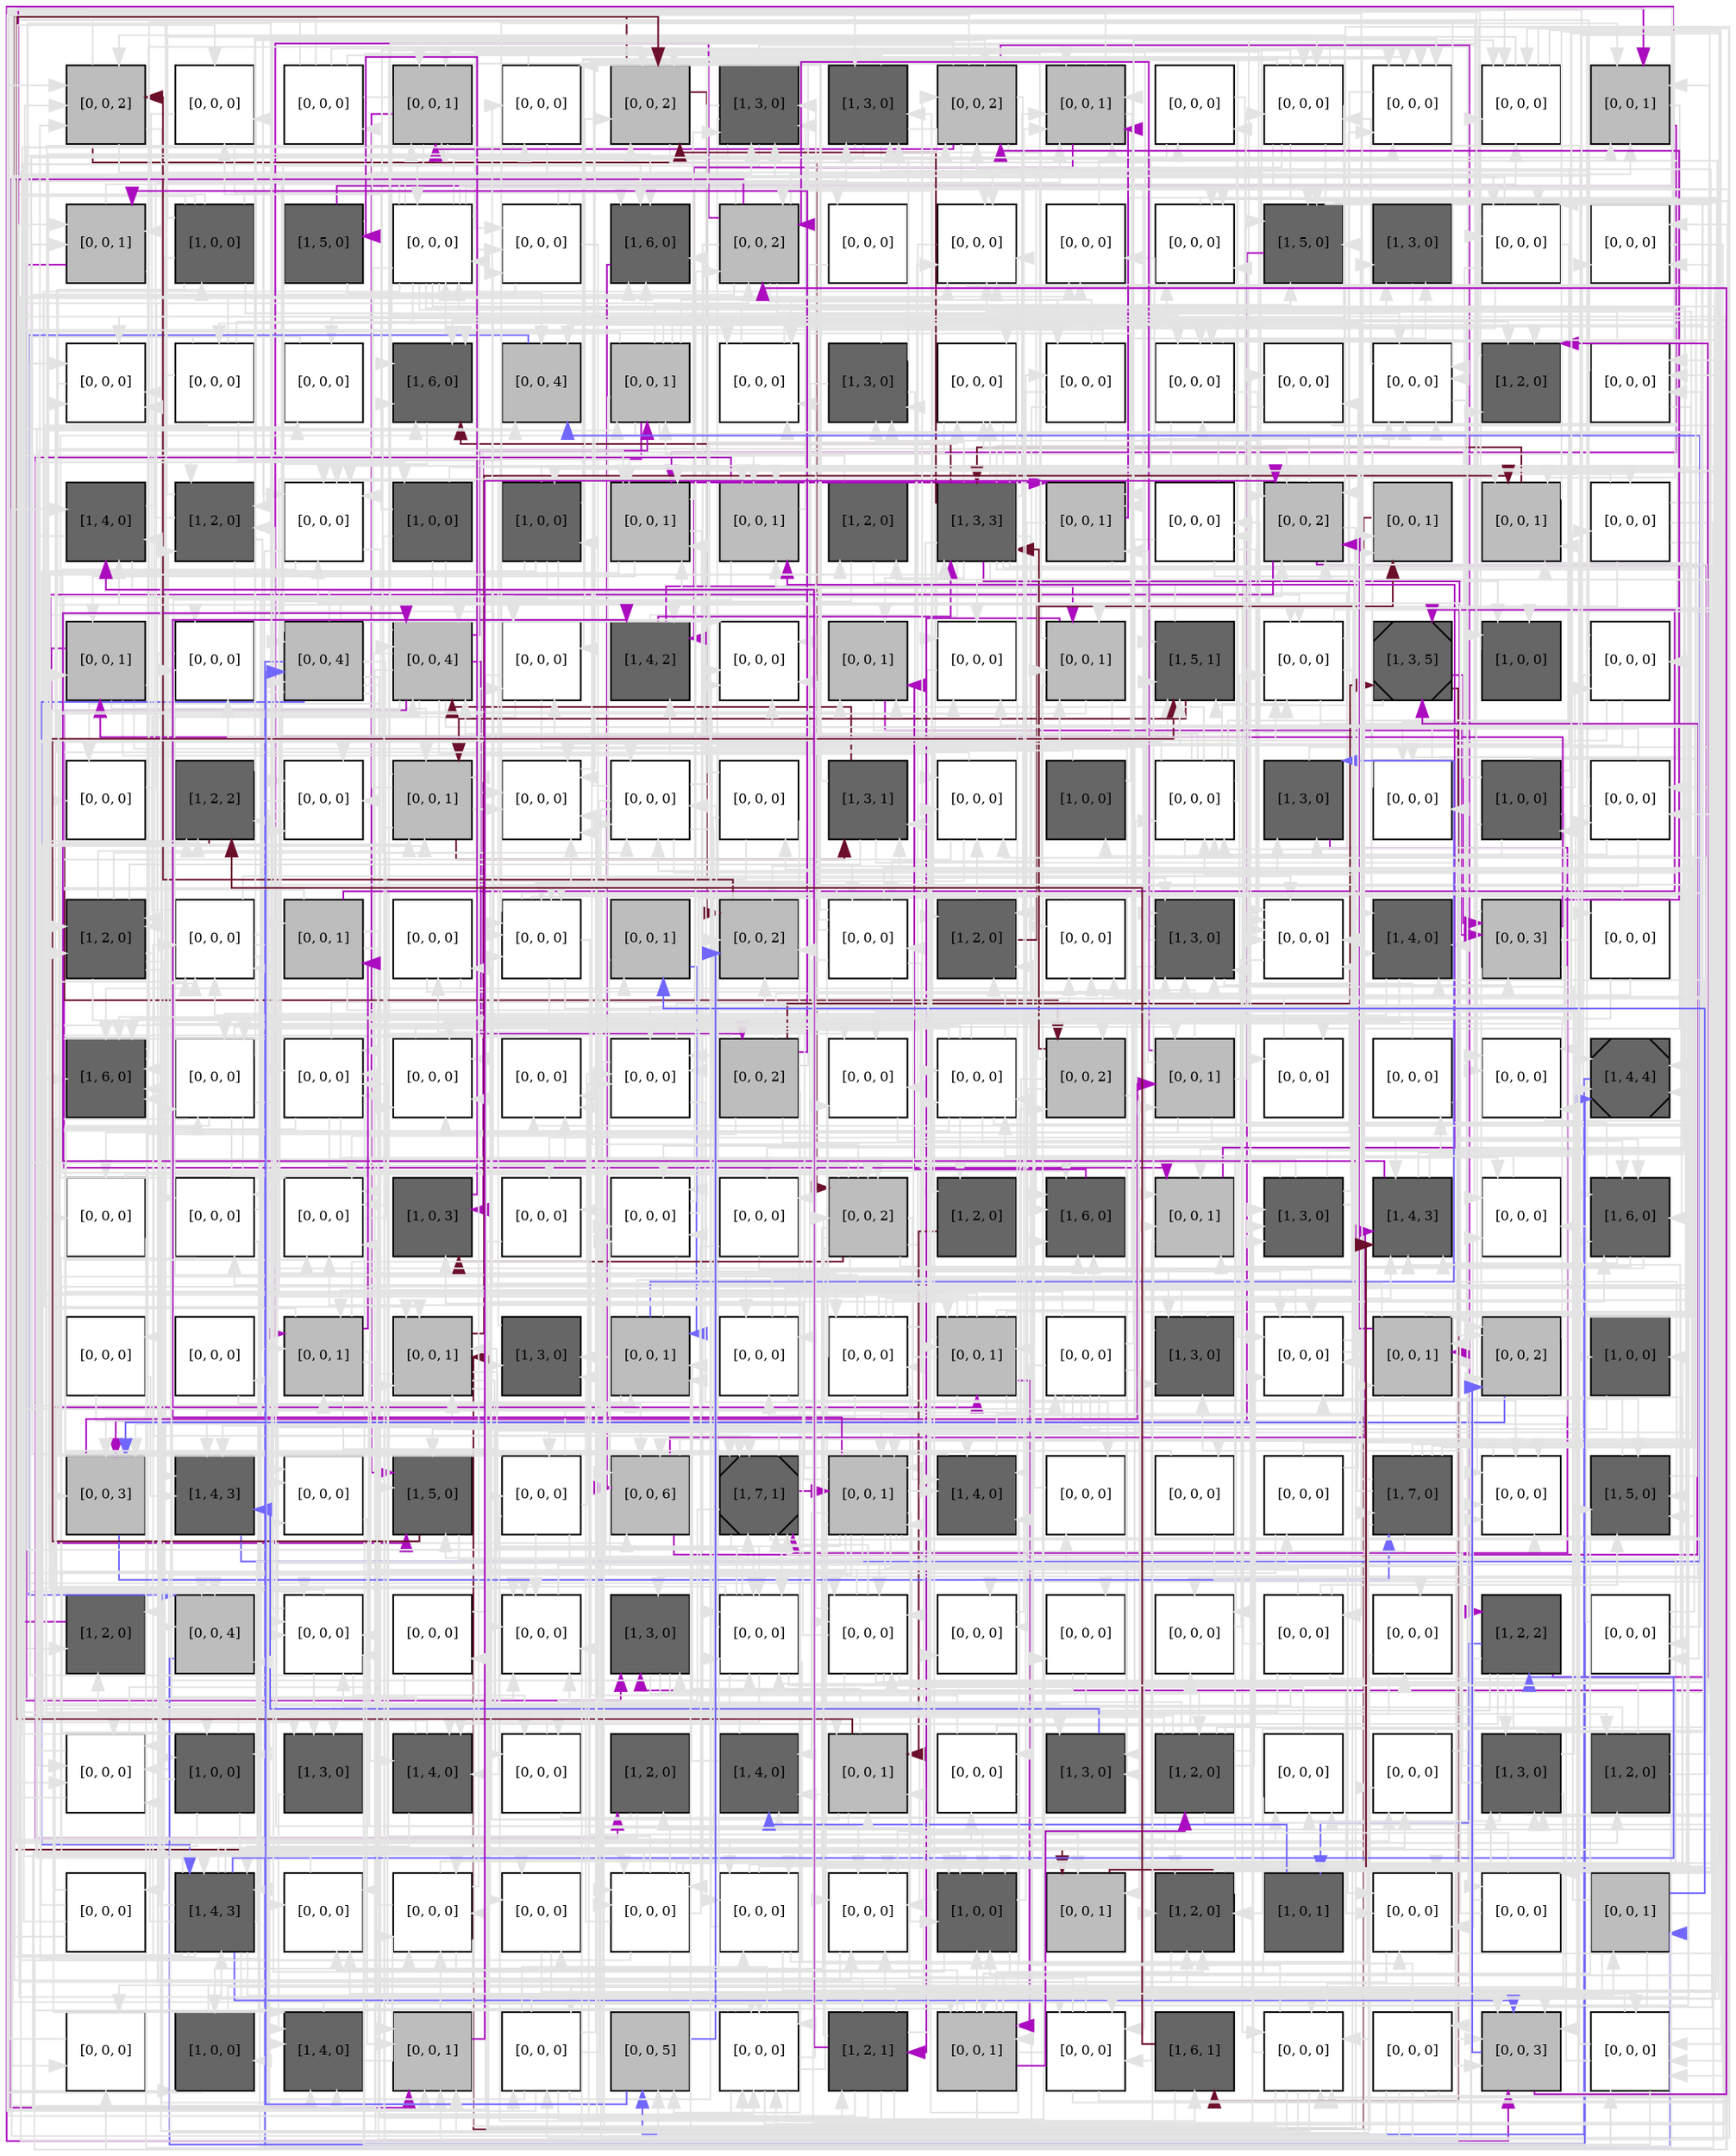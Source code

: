 digraph layout  {
rankdir=TB;
splines=ortho;
node [fixedsize=false, style=filled, width="0.6"];
edge [constraint=false];
0 [fillcolor="#bdbdbd", fontsize=8, label="[0, 0, 2]", shape=square, tooltip="name: None,\nin_degree: 5,\nout_degree: 4"];
1 [fillcolor="#FFFFFF", fontsize=8, label="[0, 0, 0]", shape=square, tooltip="name: None,\nin_degree: 3,\nout_degree: 2"];
2 [fillcolor="#FFFFFF", fontsize=8, label="[0, 0, 0]", shape=square, tooltip="name: None,\nin_degree: 1,\nout_degree: 5"];
3 [fillcolor="#bdbdbd", fontsize=8, label="[0, 0, 1]", shape=square, tooltip="name: None,\nin_degree: 5,\nout_degree: 4"];
4 [fillcolor="#FFFFFF", fontsize=8, label="[0, 0, 0]", shape=square, tooltip="name: None,\nin_degree: 3,\nout_degree: 3"];
5 [fillcolor="#bdbdbd", fontsize=8, label="[0, 0, 2]", shape=square, tooltip="name: None,\nin_degree: 6,\nout_degree: 3"];
6 [fillcolor="#666666", fontsize=8, label="[1, 3, 0]", shape=square, tooltip="name:  CREB ,\nin_degree: 5,\nout_degree: 5"];
7 [fillcolor="#666666", fontsize=8, label="[1, 3, 0]", shape=square, tooltip="name:  ZAP70 ,\nin_degree: 5,\nout_degree: 5"];
8 [fillcolor="#bdbdbd", fontsize=8, label="[0, 0, 2]", shape=square, tooltip="name: None,\nin_degree: 5,\nout_degree: 7"];
9 [fillcolor="#bdbdbd", fontsize=8, label="[0, 0, 1]", shape=square, tooltip="name: None,\nin_degree: 7,\nout_degree: 4"];
10 [fillcolor="#FFFFFF", fontsize=8, label="[0, 0, 0]", shape=square, tooltip="name: None,\nin_degree: 2,\nout_degree: 2"];
11 [fillcolor="#FFFFFF", fontsize=8, label="[0, 0, 0]", shape=square, tooltip="name: None,\nin_degree: 4,\nout_degree: 8"];
12 [fillcolor="#FFFFFF", fontsize=8, label="[0, 0, 0]", shape=square, tooltip="name: None,\nin_degree: 6,\nout_degree: 2"];
13 [fillcolor="#FFFFFF", fontsize=8, label="[0, 0, 0]", shape=square, tooltip="name: None,\nin_degree: 5,\nout_degree: 3"];
14 [fillcolor="#bdbdbd", fontsize=8, label="[0, 0, 1]", shape=square, tooltip="name: None,\nin_degree: 5,\nout_degree: 2"];
15 [fillcolor="#bdbdbd", fontsize=8, label="[0, 0, 1]", shape=square, tooltip="name: None,\nin_degree: 4,\nout_degree: 3"];
16 [fillcolor="#666666", fontsize=8, label="[1, 0, 0]", shape=square, tooltip="name:  CD45 ,\nin_degree: 1,\nout_degree: 8"];
17 [fillcolor="#666666", fontsize=8, label="[1, 5, 0]", shape=square, tooltip="name:  IL2 ,\nin_degree: 1,\nout_degree: 3"];
18 [fillcolor="#FFFFFF", fontsize=8, label="[0, 0, 0]", shape=square, tooltip="name: None,\nin_degree: 4,\nout_degree: 13"];
19 [fillcolor="#FFFFFF", fontsize=8, label="[0, 0, 0]", shape=square, tooltip="name: None,\nin_degree: 3,\nout_degree: 4"];
20 [fillcolor="#666666", fontsize=8, label="[1, 6, 0]", shape=square, tooltip="name:  NFKB ,\nin_degree: 6,\nout_degree: 1"];
21 [fillcolor="#bdbdbd", fontsize=8, label="[0, 0, 2]", shape=square, tooltip="name: None,\nin_degree: 5,\nout_degree: 8"];
22 [fillcolor="#FFFFFF", fontsize=8, label="[0, 0, 0]", shape=square, tooltip="name: None,\nin_degree: 1,\nout_degree: 1"];
23 [fillcolor="#FFFFFF", fontsize=8, label="[0, 0, 0]", shape=square, tooltip="name: None,\nin_degree: 7,\nout_degree: 3"];
24 [fillcolor="#FFFFFF", fontsize=8, label="[0, 0, 0]", shape=square, tooltip="name: None,\nin_degree: 3,\nout_degree: 1"];
25 [fillcolor="#FFFFFF", fontsize=8, label="[0, 0, 0]", shape=square, tooltip="name: None,\nin_degree: 4,\nout_degree: 1"];
26 [fillcolor="#666666", fontsize=8, label="[1, 5, 0]", shape=square, tooltip="name:  BID ,\nin_degree: 5,\nout_degree: 2"];
27 [fillcolor="#666666", fontsize=8, label="[1, 3, 0]", shape=square, tooltip="name:  sFas ,\nin_degree: 3,\nout_degree: 1"];
28 [fillcolor="#FFFFFF", fontsize=8, label="[0, 0, 0]", shape=square, tooltip="name: None,\nin_degree: 4,\nout_degree: 5"];
29 [fillcolor="#FFFFFF", fontsize=8, label="[0, 0, 0]", shape=square, tooltip="name: None,\nin_degree: 3,\nout_degree: 1"];
30 [fillcolor="#FFFFFF", fontsize=8, label="[0, 0, 0]", shape=square, tooltip="name: None,\nin_degree: 5,\nout_degree: 1"];
31 [fillcolor="#FFFFFF", fontsize=8, label="[0, 0, 0]", shape=square, tooltip="name: None,\nin_degree: 1,\nout_degree: 6"];
32 [fillcolor="#FFFFFF", fontsize=8, label="[0, 0, 0]", shape=square, tooltip="name: None,\nin_degree: 2,\nout_degree: 1"];
33 [fillcolor="#666666", fontsize=8, label="[1, 6, 0]", shape=square, tooltip="name:  MCL1 ,\nin_degree: 6,\nout_degree: 1"];
34 [fillcolor="#bdbdbd", fontsize=8, label="[0, 0, 4]", shape=square, tooltip="name: None,\nin_degree: 4,\nout_degree: 1"];
35 [fillcolor="#bdbdbd", fontsize=8, label="[0, 0, 1]", shape=square, tooltip="name: None,\nin_degree: 3,\nout_degree: 9"];
36 [fillcolor="#FFFFFF", fontsize=8, label="[0, 0, 0]", shape=square, tooltip="name: None,\nin_degree: 4,\nout_degree: 2"];
37 [fillcolor="#666666", fontsize=8, label="[1, 3, 0]", shape=square, tooltip="name:  FYN ,\nin_degree: 3,\nout_degree: 4"];
38 [fillcolor="#FFFFFF", fontsize=8, label="[0, 0, 0]", shape=square, tooltip="name: None,\nin_degree: 4,\nout_degree: 2"];
39 [fillcolor="#FFFFFF", fontsize=8, label="[0, 0, 0]", shape=square, tooltip="name: None,\nin_degree: 2,\nout_degree: 5"];
40 [fillcolor="#FFFFFF", fontsize=8, label="[0, 0, 0]", shape=square, tooltip="name: None,\nin_degree: 4,\nout_degree: 3"];
41 [fillcolor="#FFFFFF", fontsize=8, label="[0, 0, 0]", shape=square, tooltip="name: None,\nin_degree: 2,\nout_degree: 2"];
42 [fillcolor="#FFFFFF", fontsize=8, label="[0, 0, 0]", shape=square, tooltip="name: None,\nin_degree: 6,\nout_degree: 2"];
43 [fillcolor="#666666", fontsize=8, label="[1, 2, 0]", shape=square, tooltip="name:  FasT ,\nin_degree: 4,\nout_degree: 1"];
44 [fillcolor="#FFFFFF", fontsize=8, label="[0, 0, 0]", shape=square, tooltip="name: None,\nin_degree: 3,\nout_degree: 3"];
45 [fillcolor="#666666", fontsize=8, label="[1, 4, 0]", shape=square, tooltip="name:  IL2RB ,\nin_degree: 4,\nout_degree: 3"];
46 [fillcolor="#666666", fontsize=8, label="[1, 2, 0]", shape=square, tooltip="name:  P27 ,\nin_degree: 4,\nout_degree: 4"];
47 [fillcolor="#FFFFFF", fontsize=8, label="[0, 0, 0]", shape=square, tooltip="name: None,\nin_degree: 6,\nout_degree: 3"];
48 [fillcolor="#666666", fontsize=8, label="[1, 0, 0]", shape=square, tooltip="name:  IL15 ,\nin_degree: 1,\nout_degree: 5"];
49 [fillcolor="#666666", fontsize=8, label="[1, 0, 0]", shape=square, tooltip="name: PDGF,\nin_degree: 2,\nout_degree: 6"];
50 [fillcolor="#bdbdbd", fontsize=8, label="[0, 0, 1]", shape=square, tooltip="name: None,\nin_degree: 6,\nout_degree: 5"];
51 [fillcolor="#bdbdbd", fontsize=8, label="[0, 0, 1]", shape=square, tooltip="name: None,\nin_degree: 5,\nout_degree: 3"];
52 [fillcolor="#666666", fontsize=8, label="[1, 2, 0]", shape=square, tooltip="name:  STAT3 ,\nin_degree: 2,\nout_degree: 3"];
53 [fillcolor="#666666", fontsize=8, label="[1, 3, 3]", shape=square, tooltip="name:  S1P ,\nin_degree: 4,\nout_degree: 15"];
54 [fillcolor="#bdbdbd", fontsize=8, label="[0, 0, 1]", shape=square, tooltip="name: None,\nin_degree: 4,\nout_degree: 3"];
55 [fillcolor="#FFFFFF", fontsize=8, label="[0, 0, 0]", shape=square, tooltip="name: None,\nin_degree: 2,\nout_degree: 4"];
56 [fillcolor="#bdbdbd", fontsize=8, label="[0, 0, 2]", shape=square, tooltip="name: None,\nin_degree: 7,\nout_degree: 6"];
57 [fillcolor="#bdbdbd", fontsize=8, label="[0, 0, 1]", shape=square, tooltip="name: None,\nin_degree: 3,\nout_degree: 1"];
58 [fillcolor="#bdbdbd", fontsize=8, label="[0, 0, 1]", shape=square, tooltip="name: None,\nin_degree: 5,\nout_degree: 2"];
59 [fillcolor="#FFFFFF", fontsize=8, label="[0, 0, 0]", shape=square, tooltip="name: None,\nin_degree: 2,\nout_degree: 5"];
60 [fillcolor="#bdbdbd", fontsize=8, label="[0, 0, 1]", shape=square, tooltip="name: None,\nin_degree: 3,\nout_degree: 5"];
61 [fillcolor="#FFFFFF", fontsize=8, label="[0, 0, 0]", shape=square, tooltip="name: None,\nin_degree: 3,\nout_degree: 1"];
62 [fillcolor="#bdbdbd", fontsize=8, label="[0, 0, 4]", shape=square, tooltip="name: None,\nin_degree: 3,\nout_degree: 11"];
63 [fillcolor="#bdbdbd", fontsize=8, label="[0, 0, 4]", shape=square, tooltip="name: None,\nin_degree: 6,\nout_degree: 10"];
64 [fillcolor="#FFFFFF", fontsize=8, label="[0, 0, 0]", shape=square, tooltip="name: None,\nin_degree: 4,\nout_degree: 3"];
65 [fillcolor="#666666", fontsize=8, label="[1, 4, 2]", shape=square, tooltip="name:  IL2RA ,\nin_degree: 4,\nout_degree: 3"];
66 [fillcolor="#FFFFFF", fontsize=8, label="[0, 0, 0]", shape=square, tooltip="name: None,\nin_degree: 6,\nout_degree: 1"];
67 [fillcolor="#bdbdbd", fontsize=8, label="[0, 0, 1]", shape=square, tooltip="name: None,\nin_degree: 4,\nout_degree: 2"];
68 [fillcolor="#FFFFFF", fontsize=8, label="[0, 0, 0]", shape=square, tooltip="name: None,\nin_degree: 4,\nout_degree: 1"];
69 [fillcolor="#bdbdbd", fontsize=8, label="[0, 0, 1]", shape=square, tooltip="name: None,\nin_degree: 4,\nout_degree: 5"];
70 [fillcolor="#666666", fontsize=8, label="[1, 5, 1]", shape=square, tooltip="name:  FasL ,\nin_degree: 6,\nout_degree: 2"];
71 [fillcolor="#FFFFFF", fontsize=8, label="[0, 0, 0]", shape=square, tooltip="name: None,\nin_degree: 5,\nout_degree: 4"];
72 [fillcolor="#666666", fontsize=8, label="[1, 3, 5]", shape=Msquare, tooltip="name:  Ceramide ,\nin_degree: 3,\nout_degree: 3"];
73 [fillcolor="#666666", fontsize=8, label="[1, 0, 0]", shape=square, tooltip="name: Stimuli2,\nin_degree: 3,\nout_degree: 1"];
74 [fillcolor="#FFFFFF", fontsize=8, label="[0, 0, 0]", shape=square, tooltip="name: None,\nin_degree: 2,\nout_degree: 5"];
75 [fillcolor="#FFFFFF", fontsize=8, label="[0, 0, 0]", shape=square, tooltip="name: None,\nin_degree: 2,\nout_degree: 1"];
76 [fillcolor="#666666", fontsize=8, label="[1, 2, 2]", shape=square, tooltip="name:  RANTES ,\nin_degree: 4,\nout_degree: 2"];
77 [fillcolor="#FFFFFF", fontsize=8, label="[0, 0, 0]", shape=square, tooltip="name: None,\nin_degree: 4,\nout_degree: 2"];
78 [fillcolor="#bdbdbd", fontsize=8, label="[0, 0, 1]", shape=square, tooltip="name: None,\nin_degree: 5,\nout_degree: 5"];
79 [fillcolor="#FFFFFF", fontsize=8, label="[0, 0, 0]", shape=square, tooltip="name: None,\nin_degree: 7,\nout_degree: 1"];
80 [fillcolor="#FFFFFF", fontsize=8, label="[0, 0, 0]", shape=square, tooltip="name: None,\nin_degree: 5,\nout_degree: 6"];
81 [fillcolor="#FFFFFF", fontsize=8, label="[0, 0, 0]", shape=square, tooltip="name: None,\nin_degree: 1,\nout_degree: 4"];
82 [fillcolor="#666666", fontsize=8, label="[1, 3, 1]", shape=square, tooltip="name:  PI3K ,\nin_degree: 3,\nout_degree: 4"];
83 [fillcolor="#FFFFFF", fontsize=8, label="[0, 0, 0]", shape=square, tooltip="name: None,\nin_degree: 4,\nout_degree: 3"];
84 [fillcolor="#666666", fontsize=8, label="[1, 0, 0]", shape=square, tooltip="name:  TAX ,\nin_degree: 1,\nout_degree: 2"];
85 [fillcolor="#FFFFFF", fontsize=8, label="[0, 0, 0]", shape=square, tooltip="name: None,\nin_degree: 4,\nout_degree: 9"];
86 [fillcolor="#666666", fontsize=8, label="[1, 3, 0]", shape=square, tooltip="name:  IL2RBT ,\nin_degree: 3,\nout_degree: 2"];
87 [fillcolor="#FFFFFF", fontsize=8, label="[0, 0, 0]", shape=square, tooltip="name: None,\nin_degree: 3,\nout_degree: 3"];
88 [fillcolor="#666666", fontsize=8, label="[1, 0, 0]", shape=square, tooltip="name:  PDGF ,\nin_degree: 1,\nout_degree: 7"];
89 [fillcolor="#FFFFFF", fontsize=8, label="[0, 0, 0]", shape=square, tooltip="name: None,\nin_degree: 3,\nout_degree: 5"];
90 [fillcolor="#666666", fontsize=8, label="[1, 2, 0]", shape=square, tooltip="name:  SMAD ,\nin_degree: 4,\nout_degree: 7"];
91 [fillcolor="#FFFFFF", fontsize=8, label="[0, 0, 0]", shape=square, tooltip="name: None,\nin_degree: 5,\nout_degree: 5"];
92 [fillcolor="#bdbdbd", fontsize=8, label="[0, 0, 1]", shape=square, tooltip="name: None,\nin_degree: 2,\nout_degree: 5"];
93 [fillcolor="#FFFFFF", fontsize=8, label="[0, 0, 0]", shape=square, tooltip="name: None,\nin_degree: 2,\nout_degree: 2"];
94 [fillcolor="#FFFFFF", fontsize=8, label="[0, 0, 0]", shape=square, tooltip="name: None,\nin_degree: 6,\nout_degree: 6"];
95 [fillcolor="#bdbdbd", fontsize=8, label="[0, 0, 1]", shape=square, tooltip="name: None,\nin_degree: 2,\nout_degree: 2"];
96 [fillcolor="#bdbdbd", fontsize=8, label="[0, 0, 2]", shape=square, tooltip="name: None,\nin_degree: 6,\nout_degree: 1"];
97 [fillcolor="#FFFFFF", fontsize=8, label="[0, 0, 0]", shape=square, tooltip="name: None,\nin_degree: 3,\nout_degree: 9"];
98 [fillcolor="#666666", fontsize=8, label="[1, 2, 0]", shape=square, tooltip="name:  TNF ,\nin_degree: 4,\nout_degree: 1"];
99 [fillcolor="#FFFFFF", fontsize=8, label="[0, 0, 0]", shape=square, tooltip="name: None,\nin_degree: 4,\nout_degree: 1"];
100 [fillcolor="#666666", fontsize=8, label="[1, 3, 0]", shape=square, tooltip="name:  PDGFR ,\nin_degree: 6,\nout_degree: 5"];
101 [fillcolor="#FFFFFF", fontsize=8, label="[0, 0, 0]", shape=square, tooltip="name: None,\nin_degree: 7,\nout_degree: 1"];
102 [fillcolor="#666666", fontsize=8, label="[1, 4, 0]", shape=square, tooltip="name:  IL2RAT ,\nin_degree: 4,\nout_degree: 2"];
103 [fillcolor="#bdbdbd", fontsize=8, label="[0, 0, 3]", shape=square, tooltip="name: None,\nin_degree: 3,\nout_degree: 6"];
104 [fillcolor="#FFFFFF", fontsize=8, label="[0, 0, 0]", shape=square, tooltip="name: None,\nin_degree: 1,\nout_degree: 3"];
105 [fillcolor="#666666", fontsize=8, label="[1, 6, 0]", shape=square, tooltip="name:  GAP ,\nin_degree: 7,\nout_degree: 2"];
106 [fillcolor="#FFFFFF", fontsize=8, label="[0, 0, 0]", shape=square, tooltip="name: None,\nin_degree: 4,\nout_degree: 7"];
107 [fillcolor="#FFFFFF", fontsize=8, label="[0, 0, 0]", shape=square, tooltip="name: None,\nin_degree: 5,\nout_degree: 5"];
108 [fillcolor="#FFFFFF", fontsize=8, label="[0, 0, 0]", shape=square, tooltip="name: None,\nin_degree: 5,\nout_degree: 1"];
109 [fillcolor="#FFFFFF", fontsize=8, label="[0, 0, 0]", shape=square, tooltip="name: None,\nin_degree: 4,\nout_degree: 1"];
110 [fillcolor="#FFFFFF", fontsize=8, label="[0, 0, 0]", shape=square, tooltip="name: None,\nin_degree: 5,\nout_degree: 3"];
111 [fillcolor="#bdbdbd", fontsize=8, label="[0, 0, 2]", shape=square, tooltip="name: None,\nin_degree: 1,\nout_degree: 8"];
112 [fillcolor="#FFFFFF", fontsize=8, label="[0, 0, 0]", shape=square, tooltip="name: None,\nin_degree: 4,\nout_degree: 1"];
113 [fillcolor="#FFFFFF", fontsize=8, label="[0, 0, 0]", shape=square, tooltip="name: None,\nin_degree: 4,\nout_degree: 8"];
114 [fillcolor="#bdbdbd", fontsize=8, label="[0, 0, 2]", shape=square, tooltip="name: None,\nin_degree: 3,\nout_degree: 5"];
115 [fillcolor="#bdbdbd", fontsize=8, label="[0, 0, 1]", shape=square, tooltip="name: None,\nin_degree: 3,\nout_degree: 6"];
116 [fillcolor="#FFFFFF", fontsize=8, label="[0, 0, 0]", shape=square, tooltip="name: None,\nin_degree: 2,\nout_degree: 1"];
117 [fillcolor="#FFFFFF", fontsize=8, label="[0, 0, 0]", shape=square, tooltip="name: None,\nin_degree: 1,\nout_degree: 2"];
118 [fillcolor="#FFFFFF", fontsize=8, label="[0, 0, 0]", shape=square, tooltip="name: None,\nin_degree: 4,\nout_degree: 1"];
119 [fillcolor="#666666", fontsize=8, label="[1, 4, 4]", shape=Msquare, tooltip="name:  IFNGT ,\nin_degree: 5,\nout_degree: 1"];
120 [fillcolor="#FFFFFF", fontsize=8, label="[0, 0, 0]", shape=square, tooltip="name: None,\nin_degree: 2,\nout_degree: 2"];
121 [fillcolor="#FFFFFF", fontsize=8, label="[0, 0, 0]", shape=square, tooltip="name: None,\nin_degree: 3,\nout_degree: 3"];
122 [fillcolor="#FFFFFF", fontsize=8, label="[0, 0, 0]", shape=square, tooltip="name: None,\nin_degree: 7,\nout_degree: 1"];
123 [fillcolor="#666666", fontsize=8, label="[1, 0, 3]", shape=square, tooltip="name: IL15,\nin_degree: 3,\nout_degree: 1"];
124 [fillcolor="#FFFFFF", fontsize=8, label="[0, 0, 0]", shape=square, tooltip="name: None,\nin_degree: 2,\nout_degree: 1"];
125 [fillcolor="#FFFFFF", fontsize=8, label="[0, 0, 0]", shape=square, tooltip="name: None,\nin_degree: 5,\nout_degree: 3"];
126 [fillcolor="#FFFFFF", fontsize=8, label="[0, 0, 0]", shape=square, tooltip="name: None,\nin_degree: 2,\nout_degree: 2"];
127 [fillcolor="#bdbdbd", fontsize=8, label="[0, 0, 2]", shape=square, tooltip="name: None,\nin_degree: 4,\nout_degree: 11"];
128 [fillcolor="#666666", fontsize=8, label="[1, 2, 0]", shape=square, tooltip="name:  NFAT ,\nin_degree: 2,\nout_degree: 1"];
129 [fillcolor="#666666", fontsize=8, label="[1, 6, 0]", shape=square, tooltip="name:  Caspase ,\nin_degree: 6,\nout_degree: 1"];
130 [fillcolor="#bdbdbd", fontsize=8, label="[0, 0, 1]", shape=square, tooltip="name: None,\nin_degree: 5,\nout_degree: 2"];
131 [fillcolor="#666666", fontsize=8, label="[1, 3, 0]", shape=square, tooltip="name:  PLCG1 ,\nin_degree: 3,\nout_degree: 5"];
132 [fillcolor="#666666", fontsize=8, label="[1, 4, 3]", shape=square, tooltip="name:  TPL2 ,\nin_degree: 6,\nout_degree: 3"];
133 [fillcolor="#FFFFFF", fontsize=8, label="[0, 0, 0]", shape=square, tooltip="name: None,\nin_degree: 4,\nout_degree: 1"];
134 [fillcolor="#666666", fontsize=8, label="[1, 6, 0]", shape=square, tooltip="name:  BclxL ,\nin_degree: 6,\nout_degree: 4"];
135 [fillcolor="#FFFFFF", fontsize=8, label="[0, 0, 0]", shape=square, tooltip="name: None,\nin_degree: 1,\nout_degree: 2"];
136 [fillcolor="#FFFFFF", fontsize=8, label="[0, 0, 0]", shape=square, tooltip="name: None,\nin_degree: 1,\nout_degree: 1"];
137 [fillcolor="#bdbdbd", fontsize=8, label="[0, 0, 1]", shape=square, tooltip="name: None,\nin_degree: 4,\nout_degree: 6"];
138 [fillcolor="#bdbdbd", fontsize=8, label="[0, 0, 1]", shape=square, tooltip="name: None,\nin_degree: 6,\nout_degree: 5"];
139 [fillcolor="#666666", fontsize=8, label="[1, 3, 0]", shape=square, tooltip="name:  ERK ,\nin_degree: 3,\nout_degree: 1"];
140 [fillcolor="#bdbdbd", fontsize=8, label="[0, 0, 1]", shape=square, tooltip="name: None,\nin_degree: 4,\nout_degree: 5"];
141 [fillcolor="#FFFFFF", fontsize=8, label="[0, 0, 0]", shape=square, tooltip="name: None,\nin_degree: 3,\nout_degree: 3"];
142 [fillcolor="#FFFFFF", fontsize=8, label="[0, 0, 0]", shape=square, tooltip="name: None,\nin_degree: 2,\nout_degree: 9"];
143 [fillcolor="#bdbdbd", fontsize=8, label="[0, 0, 1]", shape=square, tooltip="name: None,\nin_degree: 4,\nout_degree: 10"];
144 [fillcolor="#FFFFFF", fontsize=8, label="[0, 0, 0]", shape=square, tooltip="name: None,\nin_degree: 1,\nout_degree: 9"];
145 [fillcolor="#666666", fontsize=8, label="[1, 3, 0]", shape=square, tooltip="name:  TCR ,\nin_degree: 3,\nout_degree: 3"];
146 [fillcolor="#FFFFFF", fontsize=8, label="[0, 0, 0]", shape=square, tooltip="name: None,\nin_degree: 6,\nout_degree: 3"];
147 [fillcolor="#bdbdbd", fontsize=8, label="[0, 0, 1]", shape=square, tooltip="name: None,\nin_degree: 5,\nout_degree: 6"];
148 [fillcolor="#bdbdbd", fontsize=8, label="[0, 0, 2]", shape=square, tooltip="name: None,\nin_degree: 4,\nout_degree: 3"];
149 [fillcolor="#666666", fontsize=8, label="[1, 0, 0]", shape=square, tooltip="name:  Stimuli2 ,\nin_degree: 2,\nout_degree: 1"];
150 [fillcolor="#bdbdbd", fontsize=8, label="[0, 0, 3]", shape=square, tooltip="name: None,\nin_degree: 5,\nout_degree: 2"];
151 [fillcolor="#666666", fontsize=8, label="[1, 4, 3]", shape=square, tooltip="name:  P2 ,\nin_degree: 5,\nout_degree: 1"];
152 [fillcolor="#FFFFFF", fontsize=8, label="[0, 0, 0]", shape=square, tooltip="name: None,\nin_degree: 3,\nout_degree: 1"];
153 [fillcolor="#666666", fontsize=8, label="[1, 5, 0]", shape=square, tooltip="name:  FLIP ,\nin_degree: 5,\nout_degree: 2"];
154 [fillcolor="#FFFFFF", fontsize=8, label="[0, 0, 0]", shape=square, tooltip="name: None,\nin_degree: 2,\nout_degree: 6"];
155 [fillcolor="#bdbdbd", fontsize=8, label="[0, 0, 6]", shape=square, tooltip="name: None,\nin_degree: 5,\nout_degree: 3"];
156 [fillcolor="#666666", fontsize=8, label="[1, 7, 1]", shape=Msquare, tooltip="name:  JAK ,\nin_degree: 7,\nout_degree: 5"];
157 [fillcolor="#bdbdbd", fontsize=8, label="[0, 0, 1]", shape=square, tooltip="name: None,\nin_degree: 5,\nout_degree: 15"];
158 [fillcolor="#666666", fontsize=8, label="[1, 4, 0]", shape=square, tooltip="name:  SOCS ,\nin_degree: 5,\nout_degree: 2"];
159 [fillcolor="#FFFFFF", fontsize=8, label="[0, 0, 0]", shape=square, tooltip="name: None,\nin_degree: 2,\nout_degree: 1"];
160 [fillcolor="#FFFFFF", fontsize=8, label="[0, 0, 0]", shape=square, tooltip="name: None,\nin_degree: 1,\nout_degree: 2"];
161 [fillcolor="#FFFFFF", fontsize=8, label="[0, 0, 0]", shape=square, tooltip="name: None,\nin_degree: 1,\nout_degree: 3"];
162 [fillcolor="#666666", fontsize=8, label="[1, 7, 0]", shape=square, tooltip="name:  IFNG ,\nin_degree: 2,\nout_degree: 8"];
163 [fillcolor="#FFFFFF", fontsize=8, label="[0, 0, 0]", shape=square, tooltip="name: None,\nin_degree: 6,\nout_degree: 1"];
164 [fillcolor="#666666", fontsize=8, label="[1, 5, 0]", shape=square, tooltip="name:  LCK ,\nin_degree: 5,\nout_degree: 2"];
165 [fillcolor="#666666", fontsize=8, label="[1, 2, 0]", shape=square, tooltip="name:  SPHK1 ,\nin_degree: 3,\nout_degree: 1"];
166 [fillcolor="#bdbdbd", fontsize=8, label="[0, 0, 4]", shape=square, tooltip="name: None,\nin_degree: 5,\nout_degree: 1"];
167 [fillcolor="#FFFFFF", fontsize=8, label="[0, 0, 0]", shape=square, tooltip="name: None,\nin_degree: 6,\nout_degree: 5"];
168 [fillcolor="#FFFFFF", fontsize=8, label="[0, 0, 0]", shape=square, tooltip="name: None,\nin_degree: 1,\nout_degree: 2"];
169 [fillcolor="#FFFFFF", fontsize=8, label="[0, 0, 0]", shape=square, tooltip="name: None,\nin_degree: 7,\nout_degree: 1"];
170 [fillcolor="#666666", fontsize=8, label="[1, 3, 0]", shape=square, tooltip="name:  IAP ,\nin_degree: 4,\nout_degree: 3"];
171 [fillcolor="#FFFFFF", fontsize=8, label="[0, 0, 0]", shape=square, tooltip="name: None,\nin_degree: 7,\nout_degree: 8"];
172 [fillcolor="#FFFFFF", fontsize=8, label="[0, 0, 0]", shape=square, tooltip="name: None,\nin_degree: 5,\nout_degree: 8"];
173 [fillcolor="#FFFFFF", fontsize=8, label="[0, 0, 0]", shape=square, tooltip="name: None,\nin_degree: 3,\nout_degree: 1"];
174 [fillcolor="#FFFFFF", fontsize=8, label="[0, 0, 0]", shape=square, tooltip="name: None,\nin_degree: 2,\nout_degree: 2"];
175 [fillcolor="#FFFFFF", fontsize=8, label="[0, 0, 0]", shape=square, tooltip="name: None,\nin_degree: 3,\nout_degree: 1"];
176 [fillcolor="#FFFFFF", fontsize=8, label="[0, 0, 0]", shape=square, tooltip="name: None,\nin_degree: 1,\nout_degree: 7"];
177 [fillcolor="#FFFFFF", fontsize=8, label="[0, 0, 0]", shape=square, tooltip="name: None,\nin_degree: 2,\nout_degree: 2"];
178 [fillcolor="#666666", fontsize=8, label="[1, 2, 2]", shape=square, tooltip="name:  Cytoskeleton_signaling ,\nin_degree: 2,\nout_degree: 6"];
179 [fillcolor="#FFFFFF", fontsize=8, label="[0, 0, 0]", shape=square, tooltip="name: None,\nin_degree: 2,\nout_degree: 3"];
180 [fillcolor="#FFFFFF", fontsize=8, label="[0, 0, 0]", shape=square, tooltip="name: None,\nin_degree: 6,\nout_degree: 3"];
181 [fillcolor="#666666", fontsize=8, label="[1, 0, 0]", shape=square, tooltip="name:  Stimuli ,\nin_degree: 3,\nout_degree: 5"];
182 [fillcolor="#666666", fontsize=8, label="[1, 3, 0]", shape=square, tooltip="name:  Proliferation ,\nin_degree: 3,\nout_degree: 1"];
183 [fillcolor="#666666", fontsize=8, label="[1, 4, 0]", shape=square, tooltip="name:  Fas ,\nin_degree: 4,\nout_degree: 3"];
184 [fillcolor="#FFFFFF", fontsize=8, label="[0, 0, 0]", shape=square, tooltip="name: None,\nin_degree: 3,\nout_degree: 2"];
185 [fillcolor="#666666", fontsize=8, label="[1, 2, 0]", shape=square, tooltip="name:  A20 ,\nin_degree: 2,\nout_degree: 2"];
186 [fillcolor="#666666", fontsize=8, label="[1, 4, 0]", shape=square, tooltip="name:  GZMB ,\nin_degree: 4,\nout_degree: 2"];
187 [fillcolor="#bdbdbd", fontsize=8, label="[0, 0, 1]", shape=square, tooltip="name: None,\nin_degree: 4,\nout_degree: 5"];
188 [fillcolor="#FFFFFF", fontsize=8, label="[0, 0, 0]", shape=square, tooltip="name: None,\nin_degree: 2,\nout_degree: 3"];
189 [fillcolor="#666666", fontsize=8, label="[1, 3, 0]", shape=square, tooltip="name:  TBET ,\nin_degree: 3,\nout_degree: 1"];
190 [fillcolor="#666666", fontsize=8, label="[1, 2, 0]", shape=square, tooltip="name:  Apoptosis ,\nin_degree: 2,\nout_degree: 9"];
191 [fillcolor="#FFFFFF", fontsize=8, label="[0, 0, 0]", shape=square, tooltip="name: None,\nin_degree: 3,\nout_degree: 2"];
192 [fillcolor="#FFFFFF", fontsize=8, label="[0, 0, 0]", shape=square, tooltip="name: None,\nin_degree: 3,\nout_degree: 2"];
193 [fillcolor="#666666", fontsize=8, label="[1, 3, 0]", shape=square, tooltip="name:  GRB2 ,\nin_degree: 4,\nout_degree: 8"];
194 [fillcolor="#666666", fontsize=8, label="[1, 2, 0]", shape=square, tooltip="name:  CTLA4 ,\nin_degree: 2,\nout_degree: 5"];
195 [fillcolor="#FFFFFF", fontsize=8, label="[0, 0, 0]", shape=square, tooltip="name: None,\nin_degree: 1,\nout_degree: 4"];
196 [fillcolor="#666666", fontsize=8, label="[1, 4, 3]", shape=square, tooltip="name:  RAS ,\nin_degree: 5,\nout_degree: 13"];
197 [fillcolor="#FFFFFF", fontsize=8, label="[0, 0, 0]", shape=square, tooltip="name: None,\nin_degree: 4,\nout_degree: 1"];
198 [fillcolor="#FFFFFF", fontsize=8, label="[0, 0, 0]", shape=square, tooltip="name: None,\nin_degree: 5,\nout_degree: 5"];
199 [fillcolor="#FFFFFF", fontsize=8, label="[0, 0, 0]", shape=square, tooltip="name: None,\nin_degree: 3,\nout_degree: 2"];
200 [fillcolor="#FFFFFF", fontsize=8, label="[0, 0, 0]", shape=square, tooltip="name: None,\nin_degree: 4,\nout_degree: 9"];
201 [fillcolor="#FFFFFF", fontsize=8, label="[0, 0, 0]", shape=square, tooltip="name: None,\nin_degree: 4,\nout_degree: 5"];
202 [fillcolor="#FFFFFF", fontsize=8, label="[0, 0, 0]", shape=square, tooltip="name: None,\nin_degree: 6,\nout_degree: 2"];
203 [fillcolor="#666666", fontsize=8, label="[1, 0, 0]", shape=square, tooltip="name: TAX,\nin_degree: 7,\nout_degree: 4"];
204 [fillcolor="#bdbdbd", fontsize=8, label="[0, 0, 1]", shape=square, tooltip="name: None,\nin_degree: 3,\nout_degree: 1"];
205 [fillcolor="#666666", fontsize=8, label="[1, 2, 0]", shape=square, tooltip="name:  MEK ,\nin_degree: 5,\nout_degree: 4"];
206 [fillcolor="#666666", fontsize=8, label="[1, 0, 1]", shape=square, tooltip="name: Stimuli,\nin_degree: 1,\nout_degree: 1"];
207 [fillcolor="#FFFFFF", fontsize=8, label="[0, 0, 0]", shape=square, tooltip="name: None,\nin_degree: 5,\nout_degree: 2"];
208 [fillcolor="#FFFFFF", fontsize=8, label="[0, 0, 0]", shape=square, tooltip="name: None,\nin_degree: 2,\nout_degree: 3"];
209 [fillcolor="#bdbdbd", fontsize=8, label="[0, 0, 1]", shape=square, tooltip="name: None,\nin_degree: 2,\nout_degree: 5"];
210 [fillcolor="#FFFFFF", fontsize=8, label="[0, 0, 0]", shape=square, tooltip="name: None,\nin_degree: 3,\nout_degree: 1"];
211 [fillcolor="#666666", fontsize=8, label="[1, 0, 0]", shape=square, tooltip="name: CD45,\nin_degree: 3,\nout_degree: 3"];
212 [fillcolor="#666666", fontsize=8, label="[1, 4, 0]", shape=square, tooltip="name:  TRADD ,\nin_degree: 5,\nout_degree: 2"];
213 [fillcolor="#bdbdbd", fontsize=8, label="[0, 0, 1]", shape=square, tooltip="name: None,\nin_degree: 6,\nout_degree: 1"];
214 [fillcolor="#FFFFFF", fontsize=8, label="[0, 0, 0]", shape=square, tooltip="name: None,\nin_degree: 3,\nout_degree: 8"];
215 [fillcolor="#bdbdbd", fontsize=8, label="[0, 0, 5]", shape=square, tooltip="name: None,\nin_degree: 3,\nout_degree: 2"];
216 [fillcolor="#FFFFFF", fontsize=8, label="[0, 0, 0]", shape=square, tooltip="name: None,\nin_degree: 6,\nout_degree: 8"];
217 [fillcolor="#666666", fontsize=8, label="[1, 2, 1]", shape=square, tooltip="name:  GPCR ,\nin_degree: 2,\nout_degree: 9"];
218 [fillcolor="#bdbdbd", fontsize=8, label="[0, 0, 1]", shape=square, tooltip="name: None,\nin_degree: 4,\nout_degree: 8"];
219 [fillcolor="#FFFFFF", fontsize=8, label="[0, 0, 0]", shape=square, tooltip="name: None,\nin_degree: 4,\nout_degree: 4"];
220 [fillcolor="#666666", fontsize=8, label="[1, 6, 1]", shape=square, tooltip="name:  DISC ,\nin_degree: 2,\nout_degree: 2"];
221 [fillcolor="#FFFFFF", fontsize=8, label="[0, 0, 0]", shape=square, tooltip="name: None,\nin_degree: 5,\nout_degree: 7"];
222 [fillcolor="#FFFFFF", fontsize=8, label="[0, 0, 0]", shape=square, tooltip="name: None,\nin_degree: 1,\nout_degree: 6"];
223 [fillcolor="#bdbdbd", fontsize=8, label="[0, 0, 3]", shape=square, tooltip="name: None,\nin_degree: 7,\nout_degree: 2"];
224 [fillcolor="#FFFFFF", fontsize=8, label="[0, 0, 0]", shape=square, tooltip="name: None,\nin_degree: 5,\nout_degree: 6"];
0 -> 129  [color=grey89, style="penwidth(0.1)", tooltip=" ", weight=1];
0 -> 127  [color="#6C0F2B", style="penwidth(0.1)", tooltip="128( NFAT ) to 17( IL2 )", weight=1];
0 -> 152  [color=grey89, style="penwidth(0.1)", tooltip=" ", weight=1];
0 -> 176  [color=grey89, style="penwidth(0.1)", tooltip=" ", weight=1];
1 -> 33  [color=grey89, style="penwidth(0.1)", tooltip=" ", weight=1];
1 -> 15  [color=grey89, style="penwidth(0.1)", tooltip=" ", weight=1];
2 -> 219  [color=grey89, style="penwidth(0.1)", tooltip=" ", weight=1];
2 -> 12  [color=grey89, style="penwidth(0.1)", tooltip=" ", weight=1];
2 -> 188  [color=grey89, style="penwidth(0.1)", tooltip=" ", weight=1];
2 -> 40  [color=grey89, style="penwidth(0.1)", tooltip=" ", weight=1];
2 -> 108  [color=grey89, style="penwidth(0.1)", tooltip=" ", weight=1];
3 -> 153  [color="#AC0CBF", style="penwidth(0.1)", tooltip="20( NFKB ) to 153( FLIP )", weight=1];
3 -> 46  [color=grey89, style="penwidth(0.1)", tooltip=" ", weight=1];
3 -> 20  [color=grey89, style="penwidth(0.1)", tooltip=" ", weight=1];
3 -> 19  [color=grey89, style="penwidth(0.1)", tooltip=" ", weight=1];
4 -> 56  [color=grey89, style="penwidth(0.1)", tooltip=" ", weight=1];
4 -> 130  [color=grey89, style="penwidth(0.1)", tooltip=" ", weight=1];
4 -> 182  [color=grey89, style="penwidth(0.1)", tooltip=" ", weight=1];
5 -> 96  [color="#6C0F2B", style="penwidth(0.1)", tooltip="128( NFAT ) to 17( IL2 )", weight=1];
5 -> 204  [color="#6C0F2B", style="penwidth(0.1)", tooltip="98( TNF ) to 132( TPL2 )", weight=1];
5 -> 70  [color=grey89, style="penwidth(0.1)", tooltip=" ", weight=1];
6 -> 145  [color=grey89, style="penwidth(0.1)", tooltip=" ", weight=1];
6 -> 118  [color=grey89, style="penwidth(0.1)", tooltip=" ", weight=1];
6 -> 165  [color=grey89, style="penwidth(0.1)", tooltip=" ", weight=1];
6 -> 62  [color=grey89, style="penwidth(0.1)", tooltip=" ", weight=1];
6 -> 146  [color=grey89, style="penwidth(0.1)", tooltip=" ", weight=1];
7 -> 153  [color=grey89, style="penwidth(0.1)", tooltip=" ", weight=1];
7 -> 68  [color=grey89, style="penwidth(0.1)", tooltip=" ", weight=1];
7 -> 87  [color=grey89, style="penwidth(0.1)", tooltip=" ", weight=1];
7 -> 140  [color=grey89, style="penwidth(0.1)", tooltip=" ", weight=1];
7 -> 3  [color=grey89, style="penwidth(0.1)", tooltip=" ", weight=1];
8 -> 180  [color=grey89, style="penwidth(0.1)", tooltip=" ", weight=1];
8 -> 98  [color=grey89, style="penwidth(0.1)", tooltip=" ", weight=1];
8 -> 10  [color=grey89, style="penwidth(0.1)", tooltip=" ", weight=1];
8 -> 178  [color="#AC0CBF", style="penwidth(0.1)", tooltip="20( NFKB ) to 43( FasT )", weight=1];
8 -> 3  [color="#AC0CBF", style="penwidth(0.1)", tooltip="20( NFKB ) to 153( FLIP )", weight=1];
8 -> 77  [color=grey89, style="penwidth(0.1)", tooltip=" ", weight=1];
8 -> 152  [color=grey89, style="penwidth(0.1)", tooltip=" ", weight=1];
9 -> 65  [color="#AC0CBF", style="penwidth(0.1)", tooltip="165( SPHK1 ) to 53( S1P )", weight=1];
9 -> 79  [color=grey89, style="penwidth(0.1)", tooltip=" ", weight=1];
9 -> 214  [color=grey89, style="penwidth(0.1)", tooltip=" ", weight=1];
9 -> 141  [color=grey89, style="penwidth(0.1)", tooltip=" ", weight=1];
10 -> 106  [color=grey89, style="penwidth(0.1)", tooltip=" ", weight=1];
10 -> 61  [color=grey89, style="penwidth(0.1)", tooltip=" ", weight=1];
11 -> 208  [color=grey89, style="penwidth(0.1)", tooltip=" ", weight=1];
11 -> 66  [color=grey89, style="penwidth(0.1)", tooltip=" ", weight=1];
11 -> 125  [color=grey89, style="penwidth(0.1)", tooltip=" ", weight=1];
11 -> 47  [color=grey89, style="penwidth(0.1)", tooltip=" ", weight=1];
11 -> 32  [color=grey89, style="penwidth(0.1)", tooltip=" ", weight=1];
11 -> 73  [color=grey89, style="penwidth(0.1)", tooltip=" ", weight=1];
11 -> 54  [color=grey89, style="penwidth(0.1)", tooltip=" ", weight=1];
11 -> 64  [color=grey89, style="penwidth(0.1)", tooltip=" ", weight=1];
12 -> 149  [color=grey89, style="penwidth(0.1)", tooltip=" ", weight=1];
12 -> 120  [color=grey89, style="penwidth(0.1)", tooltip=" ", weight=1];
13 -> 185  [color=grey89, style="penwidth(0.1)", tooltip=" ", weight=1];
13 -> 47  [color=grey89, style="penwidth(0.1)", tooltip=" ", weight=1];
13 -> 221  [color=grey89, style="penwidth(0.1)", tooltip=" ", weight=1];
14 -> 116  [color=grey89, style="penwidth(0.1)", tooltip=" ", weight=1];
14 -> 50  [color="#AC0CBF", style="penwidth(0.1)", tooltip="165( SPHK1 ) to 53( S1P )", weight=1];
15 -> 13  [color=grey89, style="penwidth(0.1)", tooltip=" ", weight=1];
15 -> 165  [color=grey89, style="penwidth(0.1)", tooltip=" ", weight=1];
15 -> 170  [color="#AC0CBF", style="penwidth(0.1)", tooltip="20( NFKB ) to 170( IAP )", weight=1];
16 -> 191  [color=grey89, style="penwidth(0.1)", tooltip=" ", weight=1];
16 -> 169  [color=grey89, style="penwidth(0.1)", tooltip=" ", weight=1];
16 -> 181  [color=grey89, style="penwidth(0.1)", tooltip=" ", weight=1];
16 -> 187  [color=grey89, style="penwidth(0.1)", tooltip=" ", weight=1];
16 -> 116  [color=grey89, style="penwidth(0.1)", tooltip=" ", weight=1];
16 -> 56  [color=grey89, style="penwidth(0.1)", tooltip=" ", weight=1];
16 -> 20  [color=grey89, style="penwidth(0.1)", tooltip=" ", weight=1];
16 -> 27  [color=grey89, style="penwidth(0.1)", tooltip=" ", weight=1];
17 -> 34  [color=grey89, style="penwidth(0.1)", tooltip=" ", weight=1];
17 -> 99  [color=grey89, style="penwidth(0.1)", tooltip=" ", weight=1];
17 -> 223  [color="#AC0CBF", style="penwidth(0.1)", tooltip="17( IL2 ) to 220( DISC )", weight=1];
18 -> 58  [color=grey89, style="penwidth(0.1)", tooltip=" ", weight=1];
18 -> 120  [color=grey89, style="penwidth(0.1)", tooltip=" ", weight=1];
18 -> 77  [color=grey89, style="penwidth(0.1)", tooltip=" ", weight=1];
18 -> 126  [color=grey89, style="penwidth(0.1)", tooltip=" ", weight=1];
18 -> 43  [color=grey89, style="penwidth(0.1)", tooltip=" ", weight=1];
18 -> 205  [color=grey89, style="penwidth(0.1)", tooltip=" ", weight=1];
18 -> 212  [color=grey89, style="penwidth(0.1)", tooltip=" ", weight=1];
18 -> 211  [color=grey89, style="penwidth(0.1)", tooltip=" ", weight=1];
18 -> 8  [color=grey89, style="penwidth(0.1)", tooltip=" ", weight=1];
18 -> 101  [color=grey89, style="penwidth(0.1)", tooltip=" ", weight=1];
18 -> 24  [color=grey89, style="penwidth(0.1)", tooltip=" ", weight=1];
18 -> 191  [color=grey89, style="penwidth(0.1)", tooltip=" ", weight=1];
18 -> 119  [color=grey89, style="penwidth(0.1)", tooltip=" ", weight=1];
19 -> 134  [color=grey89, style="penwidth(0.1)", tooltip=" ", weight=1];
19 -> 156  [color=grey89, style="penwidth(0.1)", tooltip=" ", weight=1];
19 -> 200  [color=grey89, style="penwidth(0.1)", tooltip=" ", weight=1];
19 -> 128  [color=grey89, style="penwidth(0.1)", tooltip=" ", weight=1];
20 -> 155  [color="#AC0CBF", style="penwidth(0.1)", tooltip="20( NFKB ) to 43( FasT )", weight=1];
21 -> 105  [color=grey89, style="penwidth(0.1)", tooltip=" ", weight=1];
21 -> 83  [color=grey89, style="penwidth(0.1)", tooltip=" ", weight=1];
21 -> 137  [color="#AC0CBF", style="penwidth(0.1)", tooltip="17( IL2 ) to 220( DISC )", weight=1];
21 -> 194  [color=grey89, style="penwidth(0.1)", tooltip=" ", weight=1];
21 -> 42  [color=grey89, style="penwidth(0.1)", tooltip=" ", weight=1];
21 -> 213  [color="#AC0CBF", style="penwidth(0.1)", tooltip="26( BID ) to 170( IAP )", weight=1];
21 -> 14  [color=grey89, style="penwidth(0.1)", tooltip=" ", weight=1];
21 -> 200  [color=grey89, style="penwidth(0.1)", tooltip=" ", weight=1];
22 -> 63  [color=grey89, style="penwidth(0.1)", tooltip=" ", weight=1];
23 -> 160  [color=grey89, style="penwidth(0.1)", tooltip=" ", weight=1];
23 -> 163  [color=grey89, style="penwidth(0.1)", tooltip=" ", weight=1];
23 -> 157  [color=grey89, style="penwidth(0.1)", tooltip=" ", weight=1];
24 -> 193  [color=grey89, style="penwidth(0.1)", tooltip=" ", weight=1];
25 -> 203  [color=grey89, style="penwidth(0.1)", tooltip=" ", weight=1];
26 -> 173  [color=grey89, style="penwidth(0.1)", tooltip=" ", weight=1];
26 -> 150  [color="#AC0CBF", style="penwidth(0.1)", tooltip="26( BID ) to 170( IAP )", weight=1];
27 -> 54  [color=grey89, style="penwidth(0.1)", tooltip=" ", weight=1];
28 -> 79  [color=grey89, style="penwidth(0.1)", tooltip=" ", weight=1];
28 -> 75  [color=grey89, style="penwidth(0.1)", tooltip=" ", weight=1];
28 -> 42  [color=grey89, style="penwidth(0.1)", tooltip=" ", weight=1];
28 -> 213  [color=grey89, style="penwidth(0.1)", tooltip=" ", weight=1];
28 -> 141  [color=grey89, style="penwidth(0.1)", tooltip=" ", weight=1];
29 -> 224  [color=grey89, style="penwidth(0.1)", tooltip=" ", weight=1];
30 -> 71  [color=grey89, style="penwidth(0.1)", tooltip=" ", weight=1];
31 -> 94  [color=grey89, style="penwidth(0.1)", tooltip=" ", weight=1];
31 -> 138  [color=grey89, style="penwidth(0.1)", tooltip=" ", weight=1];
31 -> 147  [color=grey89, style="penwidth(0.1)", tooltip=" ", weight=1];
31 -> 159  [color=grey89, style="penwidth(0.1)", tooltip=" ", weight=1];
31 -> 20  [color=grey89, style="penwidth(0.1)", tooltip=" ", weight=1];
31 -> 198  [color=grey89, style="penwidth(0.1)", tooltip=" ", weight=1];
32 -> 172  [color=grey89, style="penwidth(0.1)", tooltip=" ", weight=1];
33 -> 70  [color=grey89, style="penwidth(0.1)", tooltip=" ", weight=1];
34 -> 166  [color="#7167FF", style="penwidth(0.1)", tooltip="151( P2 ) to 162( IFNG )", weight=1];
35 -> 123  [color="#AC0CBF", style="penwidth(0.1)", tooltip="20( NFKB ) to 17( IL2 )", weight=1];
35 -> 26  [color=grey89, style="penwidth(0.1)", tooltip=" ", weight=1];
35 -> 39  [color=grey89, style="penwidth(0.1)", tooltip=" ", weight=1];
35 -> 175  [color=grey89, style="penwidth(0.1)", tooltip=" ", weight=1];
35 -> 122  [color=grey89, style="penwidth(0.1)", tooltip=" ", weight=1];
35 -> 167  [color=grey89, style="penwidth(0.1)", tooltip=" ", weight=1];
35 -> 100  [color=grey89, style="penwidth(0.1)", tooltip=" ", weight=1];
35 -> 130  [color=grey89, style="penwidth(0.1)", tooltip=" ", weight=1];
35 -> 224  [color=grey89, style="penwidth(0.1)", tooltip=" ", weight=1];
36 -> 210  [color=grey89, style="penwidth(0.1)", tooltip=" ", weight=1];
36 -> 167  [color=grey89, style="penwidth(0.1)", tooltip=" ", weight=1];
37 -> 101  [color=grey89, style="penwidth(0.1)", tooltip=" ", weight=1];
37 -> 94  [color=grey89, style="penwidth(0.1)", tooltip=" ", weight=1];
37 -> 133  [color=grey89, style="penwidth(0.1)", tooltip=" ", weight=1];
37 -> 12  [color=grey89, style="penwidth(0.1)", tooltip=" ", weight=1];
38 -> 59  [color=grey89, style="penwidth(0.1)", tooltip=" ", weight=1];
38 -> 78  [color=grey89, style="penwidth(0.1)", tooltip=" ", weight=1];
39 -> 36  [color=grey89, style="penwidth(0.1)", tooltip=" ", weight=1];
39 -> 154  [color=grey89, style="penwidth(0.1)", tooltip=" ", weight=1];
39 -> 151  [color=grey89, style="penwidth(0.1)", tooltip=" ", weight=1];
39 -> 105  [color=grey89, style="penwidth(0.1)", tooltip=" ", weight=1];
39 -> 101  [color=grey89, style="penwidth(0.1)", tooltip=" ", weight=1];
40 -> 27  [color=grey89, style="penwidth(0.1)", tooltip=" ", weight=1];
40 -> 101  [color=grey89, style="penwidth(0.1)", tooltip=" ", weight=1];
40 -> 47  [color=grey89, style="penwidth(0.1)", tooltip=" ", weight=1];
41 -> 151  [color=grey89, style="penwidth(0.1)", tooltip=" ", weight=1];
41 -> 208  [color=grey89, style="penwidth(0.1)", tooltip=" ", weight=1];
42 -> 11  [color=grey89, style="penwidth(0.1)", tooltip=" ", weight=1];
42 -> 102  [color=grey89, style="penwidth(0.1)", tooltip=" ", weight=1];
43 -> 214  [color=grey89, style="penwidth(0.1)", tooltip=" ", weight=1];
44 -> 23  [color=grey89, style="penwidth(0.1)", tooltip=" ", weight=1];
44 -> 147  [color=grey89, style="penwidth(0.1)", tooltip=" ", weight=1];
44 -> 9  [color=grey89, style="penwidth(0.1)", tooltip=" ", weight=1];
45 -> 180  [color=grey89, style="penwidth(0.1)", tooltip=" ", weight=1];
45 -> 9  [color=grey89, style="penwidth(0.1)", tooltip=" ", weight=1];
45 -> 79  [color=grey89, style="penwidth(0.1)", tooltip=" ", weight=1];
46 -> 138  [color=grey89, style="penwidth(0.1)", tooltip=" ", weight=1];
46 -> 30  [color=grey89, style="penwidth(0.1)", tooltip=" ", weight=1];
46 -> 118  [color=grey89, style="penwidth(0.1)", tooltip=" ", weight=1];
46 -> 94  [color=grey89, style="penwidth(0.1)", tooltip=" ", weight=1];
47 -> 213  [color=grey89, style="penwidth(0.1)", tooltip=" ", weight=1];
47 -> 134  [color=grey89, style="penwidth(0.1)", tooltip=" ", weight=1];
47 -> 127  [color=grey89, style="penwidth(0.1)", tooltip=" ", weight=1];
48 -> 1  [color=grey89, style="penwidth(0.1)", tooltip=" ", weight=1];
48 -> 85  [color=grey89, style="penwidth(0.1)", tooltip=" ", weight=1];
48 -> 87  [color=grey89, style="penwidth(0.1)", tooltip=" ", weight=1];
48 -> 75  [color=grey89, style="penwidth(0.1)", tooltip=" ", weight=1];
48 -> 71  [color=grey89, style="penwidth(0.1)", tooltip=" ", weight=1];
49 -> 221  [color=grey89, style="penwidth(0.1)", tooltip=" ", weight=1];
49 -> 121  [color=grey89, style="penwidth(0.1)", tooltip=" ", weight=1];
49 -> 11  [color=grey89, style="penwidth(0.1)", tooltip=" ", weight=1];
49 -> 90  [color=grey89, style="penwidth(0.1)", tooltip=" ", weight=1];
49 -> 169  [color=grey89, style="penwidth(0.1)", tooltip=" ", weight=1];
49 -> 155  [color=grey89, style="penwidth(0.1)", tooltip=" ", weight=1];
50 -> 54  [color="#AC0CBF", style="penwidth(0.1)", tooltip="165( SPHK1 ) to 53( S1P )", weight=1];
50 -> 201  [color=grey89, style="penwidth(0.1)", tooltip=" ", weight=1];
50 -> 60  [color=grey89, style="penwidth(0.1)", tooltip=" ", weight=1];
50 -> 169  [color=grey89, style="penwidth(0.1)", tooltip=" ", weight=1];
50 -> 6  [color=grey89, style="penwidth(0.1)", tooltip=" ", weight=1];
51 -> 6  [color=grey89, style="penwidth(0.1)", tooltip=" ", weight=1];
51 -> 185  [color="#AC0CBF", style="penwidth(0.1)", tooltip="20( NFKB ) to 185( A20 )", weight=1];
51 -> 143  [color=grey89, style="penwidth(0.1)", tooltip=" ", weight=1];
52 -> 1  [color=grey89, style="penwidth(0.1)", tooltip=" ", weight=1];
52 -> 107  [color=grey89, style="penwidth(0.1)", tooltip=" ", weight=1];
52 -> 221  [color=grey89, style="penwidth(0.1)", tooltip=" ", weight=1];
53 -> 33  [color="#6C0F2B", style="penwidth(0.1)", tooltip="20( NFKB ) to 33( MCL1 )", weight=1];
53 -> 9  [color=grey89, style="penwidth(0.1)", tooltip=" ", weight=1];
53 -> 223  [color=grey89, style="penwidth(0.1)", tooltip=" ", weight=1];
53 -> 73  [color=grey89, style="penwidth(0.1)", tooltip=" ", weight=1];
53 -> 196  [color=grey89, style="penwidth(0.1)", tooltip=" ", weight=1];
53 -> 218  [color=grey89, style="penwidth(0.1)", tooltip=" ", weight=1];
53 -> 5  [color="#6C0F2B", style="penwidth(0.1)", tooltip="98( TNF ) to 132( TPL2 )", weight=1];
53 -> 96  [color=grey89, style="penwidth(0.1)", tooltip=" ", weight=1];
53 -> 147  [color="#AC0CBF", style="penwidth(0.1)", tooltip="220( DISC ) to 153( FLIP )", weight=1];
53 -> 121  [color=grey89, style="penwidth(0.1)", tooltip=" ", weight=1];
53 -> 20  [color=grey89, style="penwidth(0.1)", tooltip=" ", weight=1];
53 -> 42  [color=grey89, style="penwidth(0.1)", tooltip=" ", weight=1];
53 -> 65  [color=grey89, style="penwidth(0.1)", tooltip=" ", weight=1];
53 -> 67  [color=grey89, style="penwidth(0.1)", tooltip=" ", weight=1];
53 -> 179  [color=grey89, style="penwidth(0.1)", tooltip=" ", weight=1];
54 -> 9  [color="#AC0CBF", style="penwidth(0.1)", tooltip="165( SPHK1 ) to 53( S1P )", weight=1];
54 -> 158  [color=grey89, style="penwidth(0.1)", tooltip=" ", weight=1];
54 -> 163  [color=grey89, style="penwidth(0.1)", tooltip=" ", weight=1];
55 -> 42  [color=grey89, style="penwidth(0.1)", tooltip=" ", weight=1];
55 -> 146  [color=grey89, style="penwidth(0.1)", tooltip=" ", weight=1];
55 -> 180  [color=grey89, style="penwidth(0.1)", tooltip=" ", weight=1];
55 -> 101  [color=grey89, style="penwidth(0.1)", tooltip=" ", weight=1];
56 -> 24  [color=grey89, style="penwidth(0.1)", tooltip=" ", weight=1];
56 -> 47  [color=grey89, style="penwidth(0.1)", tooltip=" ", weight=1];
56 -> 139  [color=grey89, style="penwidth(0.1)", tooltip=" ", weight=1];
56 -> 0  [color=grey89, style="penwidth(0.1)", tooltip=" ", weight=1];
56 -> 153  [color="#AC0CBF", style="penwidth(0.1)", tooltip="220( DISC ) to 153( FLIP )", weight=1];
56 -> 170  [color="#AC0CBF", style="penwidth(0.1)", tooltip="26( BID ) to 170( IAP )", weight=1];
57 -> 138  [color="#6C0F2B", style="penwidth(0.1)", tooltip="98( TNF ) to 132( TPL2 )", weight=1];
58 -> 202  [color=grey89, style="penwidth(0.1)", tooltip=" ", weight=1];
58 -> 53  [color="#6C0F2B", style="penwidth(0.1)", tooltip="98( TNF ) to 132( TPL2 )", weight=1];
59 -> 219  [color=grey89, style="penwidth(0.1)", tooltip=" ", weight=1];
59 -> 38  [color=grey89, style="penwidth(0.1)", tooltip=" ", weight=1];
59 -> 202  [color=grey89, style="penwidth(0.1)", tooltip=" ", weight=1];
59 -> 224  [color=grey89, style="penwidth(0.1)", tooltip=" ", weight=1];
59 -> 174  [color=grey89, style="penwidth(0.1)", tooltip=" ", weight=1];
60 -> 189  [color=grey89, style="penwidth(0.1)", tooltip=" ", weight=1];
60 -> 105  [color=grey89, style="penwidth(0.1)", tooltip=" ", weight=1];
60 -> 80  [color=grey89, style="penwidth(0.1)", tooltip=" ", weight=1];
60 -> 143  [color="#AC0CBF", style="penwidth(0.1)", tooltip="129( Caspase ) to 190( Apoptosis )", weight=1];
60 -> 78  [color=grey89, style="penwidth(0.1)", tooltip=" ", weight=1];
61 -> 202  [color=grey89, style="penwidth(0.1)", tooltip=" ", weight=1];
62 -> 196  [color="#7167FF", style="penwidth(0.1)", tooltip="151( P2 ) to 162( IFNG )", weight=1];
62 -> 209  [color="#7167FF", style="penwidth(0.1)", tooltip="189( TBET ) to 86( IL2RBT )", weight=1];
62 -> 19  [color=grey89, style="penwidth(0.1)", tooltip=" ", weight=1];
62 -> 6  [color=grey89, style="penwidth(0.1)", tooltip=" ", weight=1];
62 -> 112  [color=grey89, style="penwidth(0.1)", tooltip=" ", weight=1];
62 -> 212  [color=grey89, style="penwidth(0.1)", tooltip=" ", weight=1];
62 -> 5  [color=grey89, style="penwidth(0.1)", tooltip=" ", weight=1];
62 -> 217  [color=grey89, style="penwidth(0.1)", tooltip=" ", weight=1];
62 -> 66  [color=grey89, style="penwidth(0.1)", tooltip=" ", weight=1];
62 -> 216  [color=grey89, style="penwidth(0.1)", tooltip=" ", weight=1];
62 -> 122  [color=grey89, style="penwidth(0.1)", tooltip=" ", weight=1];
63 -> 35  [color="#AC0CBF", style="penwidth(0.1)", tooltip="20( NFKB ) to 17( IL2 )", weight=1];
63 -> 98  [color=grey89, style="penwidth(0.1)", tooltip=" ", weight=1];
63 -> 107  [color=grey89, style="penwidth(0.1)", tooltip=" ", weight=1];
63 -> 28  [color=grey89, style="penwidth(0.1)", tooltip=" ", weight=1];
63 -> 166  [color=grey89, style="penwidth(0.1)", tooltip=" ", weight=1];
63 -> 203  [color=grey89, style="penwidth(0.1)", tooltip=" ", weight=1];
63 -> 130  [color="#AC0CBF", style="penwidth(0.1)", tooltip="20( NFKB ) to 185( A20 )", weight=1];
63 -> 111  [color="#AC0CBF", style="penwidth(0.1)", tooltip="20( NFKB ) to 170( IAP )", weight=1];
63 -> 142  [color=grey89, style="penwidth(0.1)", tooltip=" ", weight=1];
63 -> 42  [color=grey89, style="penwidth(0.1)", tooltip=" ", weight=1];
64 -> 100  [color=grey89, style="penwidth(0.1)", tooltip=" ", weight=1];
64 -> 90  [color=grey89, style="penwidth(0.1)", tooltip=" ", weight=1];
64 -> 200  [color=grey89, style="penwidth(0.1)", tooltip=" ", weight=1];
65 -> 69  [color="#AC0CBF", style="penwidth(0.1)", tooltip="86( IL2RBT ) to 45( IL2RB )", weight=1];
65 -> 23  [color=grey89, style="penwidth(0.1)", tooltip=" ", weight=1];
65 -> 53  [color="#AC0CBF", style="penwidth(0.1)", tooltip="165( SPHK1 ) to 53( S1P )", weight=1];
66 -> 171  [color=grey89, style="penwidth(0.1)", tooltip=" ", weight=1];
67 -> 103  [color="#AC0CBF", style="penwidth(0.1)", tooltip="129( Caspase ) to 190( Apoptosis )", weight=1];
67 -> 129  [color=grey89, style="penwidth(0.1)", tooltip=" ", weight=1];
68 -> 186  [color=grey89, style="penwidth(0.1)", tooltip=" ", weight=1];
69 -> 97  [color=grey89, style="penwidth(0.1)", tooltip=" ", weight=1];
69 -> 110  [color=grey89, style="penwidth(0.1)", tooltip=" ", weight=1];
69 -> 102  [color=grey89, style="penwidth(0.1)", tooltip=" ", weight=1];
69 -> 7  [color=grey89, style="penwidth(0.1)", tooltip=" ", weight=1];
69 -> 217  [color="#AC0CBF", style="penwidth(0.1)", tooltip="86( IL2RBT ) to 45( IL2RB )", weight=1];
70 -> 37  [color=grey89, style="penwidth(0.1)", tooltip=" ", weight=1];
70 -> 78  [color="#6C0F2B", style="penwidth(0.1)", tooltip="153( FLIP ) to 220( DISC )", weight=1];
71 -> 172  [color=grey89, style="penwidth(0.1)", tooltip=" ", weight=1];
71 -> 124  [color=grey89, style="penwidth(0.1)", tooltip=" ", weight=1];
71 -> 216  [color=grey89, style="penwidth(0.1)", tooltip=" ", weight=1];
71 -> 12  [color=grey89, style="penwidth(0.1)", tooltip=" ", weight=1];
72 -> 70  [color=grey89, style="penwidth(0.1)", tooltip=" ", weight=1];
72 -> 220  [color="#6C0F2B", style="penwidth(0.1)", tooltip="20( NFKB ) to 33( MCL1 )", weight=1];
72 -> 103  [color="#AC0CBF", style="penwidth(0.1)", tooltip="20( NFKB ) to 43( FasT )", weight=1];
73 -> 13  [color=grey89, style="penwidth(0.1)", tooltip=" ", weight=1];
74 -> 150  [color=grey89, style="penwidth(0.1)", tooltip=" ", weight=1];
74 -> 171  [color=grey89, style="penwidth(0.1)", tooltip=" ", weight=1];
74 -> 7  [color=grey89, style="penwidth(0.1)", tooltip=" ", weight=1];
74 -> 121  [color=grey89, style="penwidth(0.1)", tooltip=" ", weight=1];
74 -> 77  [color=grey89, style="penwidth(0.1)", tooltip=" ", weight=1];
75 -> 21  [color=grey89, style="penwidth(0.1)", tooltip=" ", weight=1];
76 -> 114  [color="#6C0F2B", style="penwidth(0.1)", tooltip="20( NFKB ) to 33( MCL1 )", weight=1];
76 -> 12  [color=grey89, style="penwidth(0.1)", tooltip=" ", weight=1];
77 -> 196  [color=grey89, style="penwidth(0.1)", tooltip=" ", weight=1];
77 -> 203  [color=grey89, style="penwidth(0.1)", tooltip=" ", weight=1];
78 -> 79  [color=grey89, style="penwidth(0.1)", tooltip=" ", weight=1];
78 -> 2  [color=grey89, style="penwidth(0.1)", tooltip=" ", weight=1];
78 -> 26  [color=grey89, style="penwidth(0.1)", tooltip=" ", weight=1];
78 -> 82  [color="#6C0F2B", style="penwidth(0.1)", tooltip="153( FLIP ) to 220( DISC )", weight=1];
78 -> 193  [color=grey89, style="penwidth(0.1)", tooltip=" ", weight=1];
79 -> 9  [color=grey89, style="penwidth(0.1)", tooltip=" ", weight=1];
80 -> 212  [color=grey89, style="penwidth(0.1)", tooltip=" ", weight=1];
80 -> 18  [color=grey89, style="penwidth(0.1)", tooltip=" ", weight=1];
80 -> 163  [color=grey89, style="penwidth(0.1)", tooltip=" ", weight=1];
80 -> 38  [color=grey89, style="penwidth(0.1)", tooltip=" ", weight=1];
80 -> 203  [color=grey89, style="penwidth(0.1)", tooltip=" ", weight=1];
80 -> 118  [color=grey89, style="penwidth(0.1)", tooltip=" ", weight=1];
81 -> 122  [color=grey89, style="penwidth(0.1)", tooltip=" ", weight=1];
81 -> 152  [color=grey89, style="penwidth(0.1)", tooltip=" ", weight=1];
81 -> 216  [color=grey89, style="penwidth(0.1)", tooltip=" ", weight=1];
81 -> 12  [color=grey89, style="penwidth(0.1)", tooltip=" ", weight=1];
82 -> 148  [color=grey89, style="penwidth(0.1)", tooltip=" ", weight=1];
82 -> 3  [color=grey89, style="penwidth(0.1)", tooltip=" ", weight=1];
82 -> 110  [color=grey89, style="penwidth(0.1)", tooltip=" ", weight=1];
82 -> 63  [color="#6C0F2B", style="penwidth(0.1)", tooltip="153( FLIP ) to 220( DISC )", weight=1];
83 -> 150  [color=grey89, style="penwidth(0.1)", tooltip=" ", weight=1];
83 -> 16  [color=grey89, style="penwidth(0.1)", tooltip=" ", weight=1];
83 -> 122  [color=grey89, style="penwidth(0.1)", tooltip=" ", weight=1];
84 -> 33  [color=grey89, style="penwidth(0.1)", tooltip=" ", weight=1];
84 -> 50  [color=grey89, style="penwidth(0.1)", tooltip=" ", weight=1];
85 -> 136  [color=grey89, style="penwidth(0.1)", tooltip=" ", weight=1];
85 -> 67  [color=grey89, style="penwidth(0.1)", tooltip=" ", weight=1];
85 -> 43  [color=grey89, style="penwidth(0.1)", tooltip=" ", weight=1];
85 -> 63  [color=grey89, style="penwidth(0.1)", tooltip=" ", weight=1];
85 -> 71  [color=grey89, style="penwidth(0.1)", tooltip=" ", weight=1];
85 -> 5  [color=grey89, style="penwidth(0.1)", tooltip=" ", weight=1];
85 -> 10  [color=grey89, style="penwidth(0.1)", tooltip=" ", weight=1];
85 -> 64  [color=grey89, style="penwidth(0.1)", tooltip=" ", weight=1];
85 -> 154  [color=grey89, style="penwidth(0.1)", tooltip=" ", weight=1];
86 -> 213  [color=grey89, style="penwidth(0.1)", tooltip=" ", weight=1];
86 -> 156  [color="#AC0CBF", style="penwidth(0.1)", tooltip="86( IL2RBT ) to 45( IL2RB )", weight=1];
87 -> 47  [color=grey89, style="penwidth(0.1)", tooltip=" ", weight=1];
87 -> 35  [color=grey89, style="penwidth(0.1)", tooltip=" ", weight=1];
87 -> 40  [color=grey89, style="penwidth(0.1)", tooltip=" ", weight=1];
88 -> 74  [color=grey89, style="penwidth(0.1)", tooltip=" ", weight=1];
88 -> 110  [color=grey89, style="penwidth(0.1)", tooltip=" ", weight=1];
88 -> 8  [color=grey89, style="penwidth(0.1)", tooltip=" ", weight=1];
88 -> 170  [color=grey89, style="penwidth(0.1)", tooltip=" ", weight=1];
88 -> 163  [color=grey89, style="penwidth(0.1)", tooltip=" ", weight=1];
88 -> 84  [color=grey89, style="penwidth(0.1)", tooltip=" ", weight=1];
88 -> 38  [color=grey89, style="penwidth(0.1)", tooltip=" ", weight=1];
89 -> 85  [color=grey89, style="penwidth(0.1)", tooltip=" ", weight=1];
89 -> 6  [color=grey89, style="penwidth(0.1)", tooltip=" ", weight=1];
89 -> 199  [color=grey89, style="penwidth(0.1)", tooltip=" ", weight=1];
89 -> 107  [color=grey89, style="penwidth(0.1)", tooltip=" ", weight=1];
89 -> 55  [color=grey89, style="penwidth(0.1)", tooltip=" ", weight=1];
90 -> 156  [color=grey89, style="penwidth(0.1)", tooltip=" ", weight=1];
90 -> 33  [color=grey89, style="penwidth(0.1)", tooltip=" ", weight=1];
90 -> 64  [color=grey89, style="penwidth(0.1)", tooltip=" ", weight=1];
90 -> 180  [color=grey89, style="penwidth(0.1)", tooltip=" ", weight=1];
90 -> 147  [color=grey89, style="penwidth(0.1)", tooltip=" ", weight=1];
90 -> 199  [color=grey89, style="penwidth(0.1)", tooltip=" ", weight=1];
90 -> 97  [color=grey89, style="penwidth(0.1)", tooltip=" ", weight=1];
91 -> 86  [color=grey89, style="penwidth(0.1)", tooltip=" ", weight=1];
91 -> 156  [color=grey89, style="penwidth(0.1)", tooltip=" ", weight=1];
91 -> 137  [color=grey89, style="penwidth(0.1)", tooltip=" ", weight=1];
91 -> 224  [color=grey89, style="penwidth(0.1)", tooltip=" ", weight=1];
91 -> 7  [color=grey89, style="penwidth(0.1)", tooltip=" ", weight=1];
92 -> 163  [color=grey89, style="penwidth(0.1)", tooltip=" ", weight=1];
92 -> 43  [color=grey89, style="penwidth(0.1)", tooltip=" ", weight=1];
92 -> 56  [color=grey89, style="penwidth(0.1)", tooltip=" ", weight=1];
92 -> 72  [color="#AC0CBF", style="penwidth(0.1)", tooltip="17( IL2 ) to 220( DISC )", weight=1];
92 -> 197  [color=grey89, style="penwidth(0.1)", tooltip=" ", weight=1];
93 -> 95  [color=grey89, style="penwidth(0.1)", tooltip=" ", weight=1];
93 -> 100  [color=grey89, style="penwidth(0.1)", tooltip=" ", weight=1];
94 -> 223  [color=grey89, style="penwidth(0.1)", tooltip=" ", weight=1];
94 -> 164  [color=grey89, style="penwidth(0.1)", tooltip=" ", weight=1];
94 -> 14  [color=grey89, style="penwidth(0.1)", tooltip=" ", weight=1];
94 -> 204  [color=grey89, style="penwidth(0.1)", tooltip=" ", weight=1];
94 -> 143  [color=grey89, style="penwidth(0.1)", tooltip=" ", weight=1];
94 -> 134  [color=grey89, style="penwidth(0.1)", tooltip=" ", weight=1];
95 -> 155  [color=grey89, style="penwidth(0.1)", tooltip=" ", weight=1];
95 -> 140  [color="#7167FF", style="penwidth(0.1)", tooltip="189( TBET ) to 86( IL2RBT )", weight=1];
96 -> 0  [color="#6C0F2B", style="penwidth(0.1)", tooltip="128( NFAT ) to 17( IL2 )", weight=1];
97 -> 59  [color=grey89, style="penwidth(0.1)", tooltip=" ", weight=1];
97 -> 172  [color=grey89, style="penwidth(0.1)", tooltip=" ", weight=1];
97 -> 175  [color=grey89, style="penwidth(0.1)", tooltip=" ", weight=1];
97 -> 142  [color=grey89, style="penwidth(0.1)", tooltip=" ", weight=1];
97 -> 126  [color=grey89, style="penwidth(0.1)", tooltip=" ", weight=1];
97 -> 36  [color=grey89, style="penwidth(0.1)", tooltip=" ", weight=1];
97 -> 65  [color=grey89, style="penwidth(0.1)", tooltip=" ", weight=1];
97 -> 0  [color=grey89, style="penwidth(0.1)", tooltip=" ", weight=1];
97 -> 4  [color=grey89, style="penwidth(0.1)", tooltip=" ", weight=1];
98 -> 57  [color="#6C0F2B", style="penwidth(0.1)", tooltip="98( TNF ) to 132( TPL2 )", weight=1];
99 -> 200  [color=grey89, style="penwidth(0.1)", tooltip=" ", weight=1];
100 -> 103  [color=grey89, style="penwidth(0.1)", tooltip=" ", weight=1];
100 -> 157  [color=grey89, style="penwidth(0.1)", tooltip=" ", weight=1];
100 -> 51  [color=grey89, style="penwidth(0.1)", tooltip=" ", weight=1];
100 -> 18  [color=grey89, style="penwidth(0.1)", tooltip=" ", weight=1];
100 -> 37  [color=grey89, style="penwidth(0.1)", tooltip=" ", weight=1];
101 -> 125  [color=grey89, style="penwidth(0.1)", tooltip=" ", weight=1];
102 -> 108  [color=grey89, style="penwidth(0.1)", tooltip=" ", weight=1];
102 -> 91  [color=grey89, style="penwidth(0.1)", tooltip=" ", weight=1];
103 -> 8  [color="#AC0CBF", style="penwidth(0.1)", tooltip="20( NFKB ) to 43( FasT )", weight=1];
103 -> 60  [color="#AC0CBF", style="penwidth(0.1)", tooltip="129( Caspase ) to 190( Apoptosis )", weight=1];
103 -> 210  [color=grey89, style="penwidth(0.1)", tooltip=" ", weight=1];
103 -> 29  [color=grey89, style="penwidth(0.1)", tooltip=" ", weight=1];
103 -> 148  [color=grey89, style="penwidth(0.1)", tooltip=" ", weight=1];
103 -> 141  [color=grey89, style="penwidth(0.1)", tooltip=" ", weight=1];
104 -> 166  [color=grey89, style="penwidth(0.1)", tooltip=" ", weight=1];
104 -> 114  [color=grey89, style="penwidth(0.1)", tooltip=" ", weight=1];
104 -> 197  [color=grey89, style="penwidth(0.1)", tooltip=" ", weight=1];
105 -> 42  [color=grey89, style="penwidth(0.1)", tooltip=" ", weight=1];
105 -> 5  [color=grey89, style="penwidth(0.1)", tooltip=" ", weight=1];
106 -> 8  [color=grey89, style="penwidth(0.1)", tooltip=" ", weight=1];
106 -> 171  [color=grey89, style="penwidth(0.1)", tooltip=" ", weight=1];
106 -> 192  [color=grey89, style="penwidth(0.1)", tooltip=" ", weight=1];
106 -> 129  [color=grey89, style="penwidth(0.1)", tooltip=" ", weight=1];
106 -> 158  [color=grey89, style="penwidth(0.1)", tooltip=" ", weight=1];
106 -> 115  [color=grey89, style="penwidth(0.1)", tooltip=" ", weight=1];
106 -> 183  [color=grey89, style="penwidth(0.1)", tooltip=" ", weight=1];
107 -> 133  [color=grey89, style="penwidth(0.1)", tooltip=" ", weight=1];
107 -> 3  [color=grey89, style="penwidth(0.1)", tooltip=" ", weight=1];
107 -> 99  [color=grey89, style="penwidth(0.1)", tooltip=" ", weight=1];
107 -> 189  [color=grey89, style="penwidth(0.1)", tooltip=" ", weight=1];
107 -> 212  [color=grey89, style="penwidth(0.1)", tooltip=" ", weight=1];
108 -> 86  [color=grey89, style="penwidth(0.1)", tooltip=" ", weight=1];
109 -> 76  [color=grey89, style="penwidth(0.1)", tooltip=" ", weight=1];
110 -> 216  [color=grey89, style="penwidth(0.1)", tooltip=" ", weight=1];
110 -> 85  [color=grey89, style="penwidth(0.1)", tooltip=" ", weight=1];
110 -> 159  [color=grey89, style="penwidth(0.1)", tooltip=" ", weight=1];
111 -> 215  [color=grey89, style="penwidth(0.1)", tooltip=" ", weight=1];
111 -> 72  [color="#6C0F2B", style="penwidth(0.1)", tooltip="153( FLIP ) to 220( DISC )", weight=1];
111 -> 146  [color=grey89, style="penwidth(0.1)", tooltip=" ", weight=1];
111 -> 100  [color=grey89, style="penwidth(0.1)", tooltip=" ", weight=1];
111 -> 12  [color=grey89, style="penwidth(0.1)", tooltip=" ", weight=1];
111 -> 15  [color="#AC0CBF", style="penwidth(0.1)", tooltip="20( NFKB ) to 170( IAP )", weight=1];
111 -> 135  [color=grey89, style="penwidth(0.1)", tooltip=" ", weight=1];
111 -> 30  [color=grey89, style="penwidth(0.1)", tooltip=" ", weight=1];
112 -> 132  [color=grey89, style="penwidth(0.1)", tooltip=" ", weight=1];
113 -> 128  [color=grey89, style="penwidth(0.1)", tooltip=" ", weight=1];
113 -> 134  [color=grey89, style="penwidth(0.1)", tooltip=" ", weight=1];
113 -> 5  [color=grey89, style="penwidth(0.1)", tooltip=" ", weight=1];
113 -> 221  [color=grey89, style="penwidth(0.1)", tooltip=" ", weight=1];
113 -> 166  [color=grey89, style="penwidth(0.1)", tooltip=" ", weight=1];
113 -> 30  [color=grey89, style="penwidth(0.1)", tooltip=" ", weight=1];
113 -> 106  [color=grey89, style="penwidth(0.1)", tooltip=" ", weight=1];
113 -> 71  [color=grey89, style="penwidth(0.1)", tooltip=" ", weight=1];
114 -> 53  [color="#6C0F2B", style="penwidth(0.1)", tooltip="20( NFKB ) to 33( MCL1 )", weight=1];
114 -> 204  [color=grey89, style="penwidth(0.1)", tooltip=" ", weight=1];
114 -> 157  [color=grey89, style="penwidth(0.1)", tooltip=" ", weight=1];
114 -> 173  [color=grey89, style="penwidth(0.1)", tooltip=" ", weight=1];
114 -> 50  [color=grey89, style="penwidth(0.1)", tooltip=" ", weight=1];
115 -> 11  [color=grey89, style="penwidth(0.1)", tooltip=" ", weight=1];
115 -> 108  [color=grey89, style="penwidth(0.1)", tooltip=" ", weight=1];
115 -> 54  [color=grey89, style="penwidth(0.1)", tooltip=" ", weight=1];
115 -> 99  [color=grey89, style="penwidth(0.1)", tooltip=" ", weight=1];
115 -> 21  [color="#AC0CBF", style="penwidth(0.1)", tooltip="26( BID ) to 170( IAP )", weight=1];
115 -> 134  [color=grey89, style="penwidth(0.1)", tooltip=" ", weight=1];
116 -> 66  [color=grey89, style="penwidth(0.1)", tooltip=" ", weight=1];
117 -> 55  [color=grey89, style="penwidth(0.1)", tooltip=" ", weight=1];
117 -> 222  [color=grey89, style="penwidth(0.1)", tooltip=" ", weight=1];
118 -> 153  [color=grey89, style="penwidth(0.1)", tooltip=" ", weight=1];
119 -> 215  [color="#7167FF", style="penwidth(0.1)", tooltip="151( P2 ) to 162( IFNG )", weight=1];
120 -> 89  [color=grey89, style="penwidth(0.1)", tooltip=" ", weight=1];
120 -> 127  [color=grey89, style="penwidth(0.1)", tooltip=" ", weight=1];
121 -> 218  [color=grey89, style="penwidth(0.1)", tooltip=" ", weight=1];
121 -> 201  [color=grey89, style="penwidth(0.1)", tooltip=" ", weight=1];
121 -> 91  [color=grey89, style="penwidth(0.1)", tooltip=" ", weight=1];
122 -> 80  [color=grey89, style="penwidth(0.1)", tooltip=" ", weight=1];
123 -> 17  [color="#AC0CBF", style="penwidth(0.1)", tooltip="20( NFKB ) to 17( IL2 )", weight=1];
124 -> 192  [color=grey89, style="penwidth(0.1)", tooltip=" ", weight=1];
125 -> 83  [color=grey89, style="penwidth(0.1)", tooltip=" ", weight=1];
125 -> 164  [color=grey89, style="penwidth(0.1)", tooltip=" ", weight=1];
125 -> 21  [color=grey89, style="penwidth(0.1)", tooltip=" ", weight=1];
126 -> 146  [color=grey89, style="penwidth(0.1)", tooltip=" ", weight=1];
126 -> 151  [color=grey89, style="penwidth(0.1)", tooltip=" ", weight=1];
127 -> 158  [color=grey89, style="penwidth(0.1)", tooltip=" ", weight=1];
127 -> 207  [color=grey89, style="penwidth(0.1)", tooltip=" ", weight=1];
127 -> 202  [color=grey89, style="penwidth(0.1)", tooltip=" ", weight=1];
127 -> 198  [color=grey89, style="penwidth(0.1)", tooltip=" ", weight=1];
127 -> 129  [color=grey89, style="penwidth(0.1)", tooltip=" ", weight=1];
127 -> 196  [color=grey89, style="penwidth(0.1)", tooltip=" ", weight=1];
127 -> 19  [color=grey89, style="penwidth(0.1)", tooltip=" ", weight=1];
127 -> 61  [color=grey89, style="penwidth(0.1)", tooltip=" ", weight=1];
127 -> 211  [color=grey89, style="penwidth(0.1)", tooltip=" ", weight=1];
127 -> 123  [color="#6C0F2B", style="penwidth(0.1)", tooltip="128( NFAT ) to 17( IL2 )", weight=1];
127 -> 49  [color=grey89, style="penwidth(0.1)", tooltip=" ", weight=1];
128 -> 187  [color="#6C0F2B", style="penwidth(0.1)", tooltip="128( NFAT ) to 17( IL2 )", weight=1];
129 -> 67  [color="#AC0CBF", style="penwidth(0.1)", tooltip="129( Caspase ) to 190( Apoptosis )", weight=1];
130 -> 51  [color="#AC0CBF", style="penwidth(0.1)", tooltip="20( NFKB ) to 185( A20 )", weight=1];
130 -> 219  [color=grey89, style="penwidth(0.1)", tooltip=" ", weight=1];
131 -> 57  [color=grey89, style="penwidth(0.1)", tooltip=" ", weight=1];
131 -> 15  [color=grey89, style="penwidth(0.1)", tooltip=" ", weight=1];
131 -> 20  [color=grey89, style="penwidth(0.1)", tooltip=" ", weight=1];
131 -> 101  [color=grey89, style="penwidth(0.1)", tooltip=" ", weight=1];
131 -> 46  [color=grey89, style="penwidth(0.1)", tooltip=" ", weight=1];
132 -> 36  [color=grey89, style="penwidth(0.1)", tooltip=" ", weight=1];
132 -> 63  [color="#AC0CBF", style="penwidth(0.1)", tooltip="20( NFKB ) to 170( IAP )", weight=1];
132 -> 79  [color=grey89, style="penwidth(0.1)", tooltip=" ", weight=1];
133 -> 113  [color=grey89, style="penwidth(0.1)", tooltip=" ", weight=1];
134 -> 25  [color=grey89, style="penwidth(0.1)", tooltip=" ", weight=1];
134 -> 46  [color=grey89, style="penwidth(0.1)", tooltip=" ", weight=1];
134 -> 130  [color=grey89, style="penwidth(0.1)", tooltip=" ", weight=1];
134 -> 132  [color=grey89, style="penwidth(0.1)", tooltip=" ", weight=1];
135 -> 151  [color=grey89, style="penwidth(0.1)", tooltip=" ", weight=1];
135 -> 26  [color=grey89, style="penwidth(0.1)", tooltip=" ", weight=1];
136 -> 155  [color=grey89, style="penwidth(0.1)", tooltip=" ", weight=1];
137 -> 110  [color=grey89, style="penwidth(0.1)", tooltip=" ", weight=1];
137 -> 216  [color=grey89, style="penwidth(0.1)", tooltip=" ", weight=1];
137 -> 169  [color=grey89, style="penwidth(0.1)", tooltip=" ", weight=1];
137 -> 92  [color="#AC0CBF", style="penwidth(0.1)", tooltip="17( IL2 ) to 220( DISC )", weight=1];
137 -> 202  [color=grey89, style="penwidth(0.1)", tooltip=" ", weight=1];
137 -> 68  [color=grey89, style="penwidth(0.1)", tooltip=" ", weight=1];
138 -> 58  [color="#6C0F2B", style="penwidth(0.1)", tooltip="98( TNF ) to 132( TPL2 )", weight=1];
138 -> 189  [color=grey89, style="penwidth(0.1)", tooltip=" ", weight=1];
138 -> 171  [color=grey89, style="penwidth(0.1)", tooltip=" ", weight=1];
138 -> 57  [color=grey89, style="penwidth(0.1)", tooltip=" ", weight=1];
138 -> 216  [color=grey89, style="penwidth(0.1)", tooltip=" ", weight=1];
139 -> 58  [color=grey89, style="penwidth(0.1)", tooltip=" ", weight=1];
140 -> 139  [color=grey89, style="penwidth(0.1)", tooltip=" ", weight=1];
140 -> 86  [color="#7167FF", style="penwidth(0.1)", tooltip="189( TBET ) to 86( IL2RBT )", weight=1];
140 -> 179  [color=grey89, style="penwidth(0.1)", tooltip=" ", weight=1];
140 -> 14  [color=grey89, style="penwidth(0.1)", tooltip=" ", weight=1];
140 -> 85  [color=grey89, style="penwidth(0.1)", tooltip=" ", weight=1];
141 -> 9  [color=grey89, style="penwidth(0.1)", tooltip=" ", weight=1];
141 -> 74  [color=grey89, style="penwidth(0.1)", tooltip=" ", weight=1];
141 -> 163  [color=grey89, style="penwidth(0.1)", tooltip=" ", weight=1];
142 -> 203  [color=grey89, style="penwidth(0.1)", tooltip=" ", weight=1];
142 -> 63  [color=grey89, style="penwidth(0.1)", tooltip=" ", weight=1];
142 -> 51  [color=grey89, style="penwidth(0.1)", tooltip=" ", weight=1];
142 -> 102  [color=grey89, style="penwidth(0.1)", tooltip=" ", weight=1];
142 -> 8  [color=grey89, style="penwidth(0.1)", tooltip=" ", weight=1];
142 -> 150  [color=grey89, style="penwidth(0.1)", tooltip=" ", weight=1];
142 -> 132  [color=grey89, style="penwidth(0.1)", tooltip=" ", weight=1];
142 -> 112  [color=grey89, style="penwidth(0.1)", tooltip=" ", weight=1];
142 -> 37  [color=grey89, style="penwidth(0.1)", tooltip=" ", weight=1];
143 -> 27  [color=grey89, style="penwidth(0.1)", tooltip=" ", weight=1];
143 -> 129  [color=grey89, style="penwidth(0.1)", tooltip=" ", weight=1];
143 -> 7  [color=grey89, style="penwidth(0.1)", tooltip=" ", weight=1];
143 -> 97  [color=grey89, style="penwidth(0.1)", tooltip=" ", weight=1];
143 -> 32  [color=grey89, style="penwidth(0.1)", tooltip=" ", weight=1];
143 -> 0  [color=grey89, style="penwidth(0.1)", tooltip=" ", weight=1];
143 -> 58  [color=grey89, style="penwidth(0.1)", tooltip=" ", weight=1];
143 -> 218  [color="#AC0CBF", style="penwidth(0.1)", tooltip="129( Caspase ) to 190( Apoptosis )", weight=1];
143 -> 198  [color=grey89, style="penwidth(0.1)", tooltip=" ", weight=1];
143 -> 35  [color=grey89, style="penwidth(0.1)", tooltip=" ", weight=1];
144 -> 195  [color=grey89, style="penwidth(0.1)", tooltip=" ", weight=1];
144 -> 184  [color=grey89, style="penwidth(0.1)", tooltip=" ", weight=1];
144 -> 188  [color=grey89, style="penwidth(0.1)", tooltip=" ", weight=1];
144 -> 106  [color=grey89, style="penwidth(0.1)", tooltip=" ", weight=1];
144 -> 167  [color=grey89, style="penwidth(0.1)", tooltip=" ", weight=1];
144 -> 211  [color=grey89, style="penwidth(0.1)", tooltip=" ", weight=1];
144 -> 13  [color=grey89, style="penwidth(0.1)", tooltip=" ", weight=1];
144 -> 210  [color=grey89, style="penwidth(0.1)", tooltip=" ", weight=1];
144 -> 153  [color=grey89, style="penwidth(0.1)", tooltip=" ", weight=1];
145 -> 76  [color=grey89, style="penwidth(0.1)", tooltip=" ", weight=1];
145 -> 70  [color=grey89, style="penwidth(0.1)", tooltip=" ", weight=1];
145 -> 38  [color=grey89, style="penwidth(0.1)", tooltip=" ", weight=1];
146 -> 31  [color=grey89, style="penwidth(0.1)", tooltip=" ", weight=1];
146 -> 137  [color=grey89, style="penwidth(0.1)", tooltip=" ", weight=1];
146 -> 45  [color=grey89, style="penwidth(0.1)", tooltip=" ", weight=1];
147 -> 109  [color=grey89, style="penwidth(0.1)", tooltip=" ", weight=1];
147 -> 56  [color="#AC0CBF", style="penwidth(0.1)", tooltip="220( DISC ) to 153( FLIP )", weight=1];
147 -> 4  [color=grey89, style="penwidth(0.1)", tooltip=" ", weight=1];
147 -> 164  [color=grey89, style="penwidth(0.1)", tooltip=" ", weight=1];
147 -> 49  [color=grey89, style="penwidth(0.1)", tooltip=" ", weight=1];
147 -> 172  [color=grey89, style="penwidth(0.1)", tooltip=" ", weight=1];
148 -> 150  [color="#7167FF", style="penwidth(0.1)", tooltip="151( P2 ) to 162( IFNG )", weight=1];
148 -> 105  [color=grey89, style="penwidth(0.1)", tooltip=" ", weight=1];
148 -> 201  [color=grey89, style="penwidth(0.1)", tooltip=" ", weight=1];
149 -> 138  [color=grey89, style="penwidth(0.1)", tooltip=" ", weight=1];
150 -> 115  [color="#AC0CBF", style="penwidth(0.1)", tooltip="26( BID ) to 170( IAP )", weight=1];
150 -> 162  [color="#7167FF", style="penwidth(0.1)", tooltip="151( P2 ) to 162( IFNG )", weight=1];
151 -> 34  [color="#7167FF", style="penwidth(0.1)", tooltip="151( P2 ) to 162( IFNG )", weight=1];
152 -> 213  [color=grey89, style="penwidth(0.1)", tooltip=" ", weight=1];
153 -> 70  [color="#6C0F2B", style="penwidth(0.1)", tooltip="153( FLIP ) to 220( DISC )", weight=1];
153 -> 207  [color=grey89, style="penwidth(0.1)", tooltip=" ", weight=1];
154 -> 110  [color=grey89, style="penwidth(0.1)", tooltip=" ", weight=1];
154 -> 169  [color=grey89, style="penwidth(0.1)", tooltip=" ", weight=1];
154 -> 156  [color=grey89, style="penwidth(0.1)", tooltip=" ", weight=1];
154 -> 67  [color=grey89, style="penwidth(0.1)", tooltip=" ", weight=1];
154 -> 113  [color=grey89, style="penwidth(0.1)", tooltip=" ", weight=1];
154 -> 183  [color=grey89, style="penwidth(0.1)", tooltip=" ", weight=1];
155 -> 72  [color="#AC0CBF", style="penwidth(0.1)", tooltip="20( NFKB ) to 43( FasT )", weight=1];
155 -> 132  [color="#AC0CBF", style="penwidth(0.1)", tooltip="20( NFKB ) to 170( IAP )", weight=1];
155 -> 40  [color=grey89, style="penwidth(0.1)", tooltip=" ", weight=1];
156 -> 157  [color="#AC0CBF", style="penwidth(0.1)", tooltip="86( IL2RBT ) to 45( IL2RB )", weight=1];
156 -> 4  [color=grey89, style="penwidth(0.1)", tooltip=" ", weight=1];
156 -> 184  [color=grey89, style="penwidth(0.1)", tooltip=" ", weight=1];
156 -> 23  [color=grey89, style="penwidth(0.1)", tooltip=" ", weight=1];
156 -> 114  [color=grey89, style="penwidth(0.1)", tooltip=" ", weight=1];
157 -> 181  [color=grey89, style="penwidth(0.1)", tooltip=" ", weight=1];
157 -> 93  [color=grey89, style="penwidth(0.1)", tooltip=" ", weight=1];
157 -> 25  [color=grey89, style="penwidth(0.1)", tooltip=" ", weight=1];
157 -> 79  [color=grey89, style="penwidth(0.1)", tooltip=" ", weight=1];
157 -> 90  [color=grey89, style="penwidth(0.1)", tooltip=" ", weight=1];
157 -> 207  [color=grey89, style="penwidth(0.1)", tooltip=" ", weight=1];
157 -> 223  [color=grey89, style="penwidth(0.1)", tooltip=" ", weight=1];
157 -> 44  [color=grey89, style="penwidth(0.1)", tooltip=" ", weight=1];
157 -> 202  [color=grey89, style="penwidth(0.1)", tooltip=" ", weight=1];
157 -> 122  [color=grey89, style="penwidth(0.1)", tooltip=" ", weight=1];
157 -> 180  [color=grey89, style="penwidth(0.1)", tooltip=" ", weight=1];
157 -> 158  [color=grey89, style="penwidth(0.1)", tooltip=" ", weight=1];
157 -> 205  [color=grey89, style="penwidth(0.1)", tooltip=" ", weight=1];
157 -> 65  [color="#AC0CBF", style="penwidth(0.1)", tooltip="86( IL2RBT ) to 45( IL2RB )", weight=1];
157 -> 186  [color=grey89, style="penwidth(0.1)", tooltip=" ", weight=1];
158 -> 91  [color=grey89, style="penwidth(0.1)", tooltip=" ", weight=1];
158 -> 115  [color=grey89, style="penwidth(0.1)", tooltip=" ", weight=1];
159 -> 113  [color=grey89, style="penwidth(0.1)", tooltip=" ", weight=1];
160 -> 177  [color=grey89, style="penwidth(0.1)", tooltip=" ", weight=1];
160 -> 122  [color=grey89, style="penwidth(0.1)", tooltip=" ", weight=1];
161 -> 80  [color=grey89, style="penwidth(0.1)", tooltip=" ", weight=1];
161 -> 181  [color=grey89, style="penwidth(0.1)", tooltip=" ", weight=1];
161 -> 41  [color=grey89, style="penwidth(0.1)", tooltip=" ", weight=1];
162 -> 81  [color=grey89, style="penwidth(0.1)", tooltip=" ", weight=1];
162 -> 89  [color=grey89, style="penwidth(0.1)", tooltip=" ", weight=1];
162 -> 3  [color=grey89, style="penwidth(0.1)", tooltip=" ", weight=1];
162 -> 171  [color=grey89, style="penwidth(0.1)", tooltip=" ", weight=1];
162 -> 101  [color=grey89, style="penwidth(0.1)", tooltip=" ", weight=1];
162 -> 203  [color=grey89, style="penwidth(0.1)", tooltip=" ", weight=1];
162 -> 94  [color=grey89, style="penwidth(0.1)", tooltip=" ", weight=1];
162 -> 66  [color=grey89, style="penwidth(0.1)", tooltip=" ", weight=1];
163 -> 155  [color=grey89, style="penwidth(0.1)", tooltip=" ", weight=1];
164 -> 146  [color=grey89, style="penwidth(0.1)", tooltip=" ", weight=1];
164 -> 68  [color=grey89, style="penwidth(0.1)", tooltip=" ", weight=1];
165 -> 14  [color="#AC0CBF", style="penwidth(0.1)", tooltip="165( SPHK1 ) to 53( S1P )", weight=1];
166 -> 119  [color="#7167FF", style="penwidth(0.1)", tooltip="151( P2 ) to 162( IFNG )", weight=1];
167 -> 182  [color=grey89, style="penwidth(0.1)", tooltip=" ", weight=1];
167 -> 60  [color=grey89, style="penwidth(0.1)", tooltip=" ", weight=1];
167 -> 184  [color=grey89, style="penwidth(0.1)", tooltip=" ", weight=1];
167 -> 11  [color=grey89, style="penwidth(0.1)", tooltip=" ", weight=1];
167 -> 30  [color=grey89, style="penwidth(0.1)", tooltip=" ", weight=1];
168 -> 94  [color=grey89, style="penwidth(0.1)", tooltip=" ", weight=1];
168 -> 53  [color=grey89, style="penwidth(0.1)", tooltip=" ", weight=1];
169 -> 132  [color=grey89, style="penwidth(0.1)", tooltip=" ", weight=1];
170 -> 190  [color=grey89, style="penwidth(0.1)", tooltip=" ", weight=1];
170 -> 56  [color=grey89, style="penwidth(0.1)", tooltip=" ", weight=1];
170 -> 207  [color=grey89, style="penwidth(0.1)", tooltip=" ", weight=1];
171 -> 138  [color=grey89, style="penwidth(0.1)", tooltip=" ", weight=1];
171 -> 52  [color=grey89, style="penwidth(0.1)", tooltip=" ", weight=1];
171 -> 76  [color=grey89, style="penwidth(0.1)", tooltip=" ", weight=1];
171 -> 193  [color=grey89, style="penwidth(0.1)", tooltip=" ", weight=1];
171 -> 124  [color=grey89, style="penwidth(0.1)", tooltip=" ", weight=1];
171 -> 183  [color=grey89, style="penwidth(0.1)", tooltip=" ", weight=1];
171 -> 80  [color=grey89, style="penwidth(0.1)", tooltip=" ", weight=1];
171 -> 83  [color=grey89, style="penwidth(0.1)", tooltip=" ", weight=1];
172 -> 177  [color=grey89, style="penwidth(0.1)", tooltip=" ", weight=1];
172 -> 123  [color=grey89, style="penwidth(0.1)", tooltip=" ", weight=1];
172 -> 50  [color=grey89, style="penwidth(0.1)", tooltip=" ", weight=1];
172 -> 14  [color=grey89, style="penwidth(0.1)", tooltip=" ", weight=1];
172 -> 28  [color=grey89, style="penwidth(0.1)", tooltip=" ", weight=1];
172 -> 107  [color=grey89, style="penwidth(0.1)", tooltip=" ", weight=1];
172 -> 6  [color=grey89, style="penwidth(0.1)", tooltip=" ", weight=1];
172 -> 156  [color=grey89, style="penwidth(0.1)", tooltip=" ", weight=1];
173 -> 9  [color=grey89, style="penwidth(0.1)", tooltip=" ", weight=1];
174 -> 48  [color=grey89, style="penwidth(0.1)", tooltip=" ", weight=1];
174 -> 170  [color=grey89, style="penwidth(0.1)", tooltip=" ", weight=1];
175 -> 100  [color=grey89, style="penwidth(0.1)", tooltip=" ", weight=1];
176 -> 164  [color=grey89, style="penwidth(0.1)", tooltip=" ", weight=1];
176 -> 29  [color=grey89, style="penwidth(0.1)", tooltip=" ", weight=1];
176 -> 182  [color=grey89, style="penwidth(0.1)", tooltip=" ", weight=1];
176 -> 125  [color=grey89, style="penwidth(0.1)", tooltip=" ", weight=1];
176 -> 119  [color=grey89, style="penwidth(0.1)", tooltip=" ", weight=1];
176 -> 61  [color=grey89, style="penwidth(0.1)", tooltip=" ", weight=1];
176 -> 18  [color=grey89, style="penwidth(0.1)", tooltip=" ", weight=1];
177 -> 90  [color=grey89, style="penwidth(0.1)", tooltip=" ", weight=1];
177 -> 221  [color=grey89, style="penwidth(0.1)", tooltip=" ", weight=1];
178 -> 206  [color="#7167FF", style="penwidth(0.1)", tooltip="189( TBET ) to 186( GZMB )", weight=1];
178 -> 207  [color=grey89, style="penwidth(0.1)", tooltip=" ", weight=1];
178 -> 165  [color=grey89, style="penwidth(0.1)", tooltip=" ", weight=1];
178 -> 183  [color=grey89, style="penwidth(0.1)", tooltip=" ", weight=1];
178 -> 43  [color="#AC0CBF", style="penwidth(0.1)", tooltip="20( NFKB ) to 43( FasT )", weight=1];
178 -> 205  [color=grey89, style="penwidth(0.1)", tooltip=" ", weight=1];
179 -> 51  [color=grey89, style="penwidth(0.1)", tooltip=" ", weight=1];
179 -> 82  [color=grey89, style="penwidth(0.1)", tooltip=" ", weight=1];
179 -> 133  [color=grey89, style="penwidth(0.1)", tooltip=" ", weight=1];
180 -> 138  [color=grey89, style="penwidth(0.1)", tooltip=" ", weight=1];
180 -> 87  [color=grey89, style="penwidth(0.1)", tooltip=" ", weight=1];
180 -> 34  [color=grey89, style="penwidth(0.1)", tooltip=" ", weight=1];
181 -> 20  [color=grey89, style="penwidth(0.1)", tooltip=" ", weight=1];
181 -> 88  [color=grey89, style="penwidth(0.1)", tooltip=" ", weight=1];
181 -> 162  [color=grey89, style="penwidth(0.1)", tooltip=" ", weight=1];
181 -> 105  [color=grey89, style="penwidth(0.1)", tooltip=" ", weight=1];
181 -> 194  [color=grey89, style="penwidth(0.1)", tooltip=" ", weight=1];
182 -> 212  [color=grey89, style="penwidth(0.1)", tooltip=" ", weight=1];
183 -> 161  [color=grey89, style="penwidth(0.1)", tooltip=" ", weight=1];
183 -> 196  [color=grey89, style="penwidth(0.1)", tooltip=" ", weight=1];
183 -> 91  [color=grey89, style="penwidth(0.1)", tooltip=" ", weight=1];
184 -> 175  [color=grey89, style="penwidth(0.1)", tooltip=" ", weight=1];
184 -> 41  [color=grey89, style="penwidth(0.1)", tooltip=" ", weight=1];
185 -> 50  [color=grey89, style="penwidth(0.1)", tooltip=" ", weight=1];
185 -> 93  [color=grey89, style="penwidth(0.1)", tooltip=" ", weight=1];
186 -> 78  [color=grey89, style="penwidth(0.1)", tooltip=" ", weight=1];
186 -> 137  [color=grey89, style="penwidth(0.1)", tooltip=" ", weight=1];
187 -> 77  [color=grey89, style="penwidth(0.1)", tooltip=" ", weight=1];
187 -> 108  [color=grey89, style="penwidth(0.1)", tooltip=" ", weight=1];
187 -> 5  [color="#6C0F2B", style="penwidth(0.1)", tooltip="128( NFAT ) to 17( IL2 )", weight=1];
187 -> 186  [color=grey89, style="penwidth(0.1)", tooltip=" ", weight=1];
187 -> 140  [color=grey89, style="penwidth(0.1)", tooltip=" ", weight=1];
188 -> 82  [color=grey89, style="penwidth(0.1)", tooltip=" ", weight=1];
188 -> 109  [color=grey89, style="penwidth(0.1)", tooltip=" ", weight=1];
188 -> 146  [color=grey89, style="penwidth(0.1)", tooltip=" ", weight=1];
189 -> 151  [color="#7167FF", style="penwidth(0.1)", tooltip="189( TBET ) to 86( IL2RBT )", weight=1];
190 -> 91  [color=grey89, style="penwidth(0.1)", tooltip=" ", weight=1];
190 -> 131  [color=grey89, style="penwidth(0.1)", tooltip=" ", weight=1];
190 -> 223  [color=grey89, style="penwidth(0.1)", tooltip=" ", weight=1];
190 -> 78  [color=grey89, style="penwidth(0.1)", tooltip=" ", weight=1];
190 -> 56  [color=grey89, style="penwidth(0.1)", tooltip=" ", weight=1];
190 -> 1  [color=grey89, style="penwidth(0.1)", tooltip=" ", weight=1];
190 -> 83  [color=grey89, style="penwidth(0.1)", tooltip=" ", weight=1];
190 -> 134  [color=grey89, style="penwidth(0.1)", tooltip=" ", weight=1];
190 -> 169  [color=grey89, style="penwidth(0.1)", tooltip=" ", weight=1];
191 -> 157  [color=grey89, style="penwidth(0.1)", tooltip=" ", weight=1];
191 -> 218  [color=grey89, style="penwidth(0.1)", tooltip=" ", weight=1];
192 -> 100  [color=grey89, style="penwidth(0.1)", tooltip=" ", weight=1];
192 -> 34  [color=grey89, style="penwidth(0.1)", tooltip=" ", weight=1];
193 -> 99  [color=grey89, style="penwidth(0.1)", tooltip=" ", weight=1];
193 -> 191  [color=grey89, style="penwidth(0.1)", tooltip=" ", weight=1];
193 -> 145  [color=grey89, style="penwidth(0.1)", tooltip=" ", weight=1];
193 -> 96  [color=grey89, style="penwidth(0.1)", tooltip=" ", weight=1];
193 -> 214  [color=grey89, style="penwidth(0.1)", tooltip=" ", weight=1];
193 -> 25  [color=grey89, style="penwidth(0.1)", tooltip=" ", weight=1];
193 -> 156  [color=grey89, style="penwidth(0.1)", tooltip=" ", weight=1];
193 -> 94  [color=grey89, style="penwidth(0.1)", tooltip=" ", weight=1];
194 -> 69  [color=grey89, style="penwidth(0.1)", tooltip=" ", weight=1];
194 -> 23  [color=grey89, style="penwidth(0.1)", tooltip=" ", weight=1];
194 -> 167  [color=grey89, style="penwidth(0.1)", tooltip=" ", weight=1];
194 -> 171  [color=grey89, style="penwidth(0.1)", tooltip=" ", weight=1];
194 -> 68  [color=grey89, style="penwidth(0.1)", tooltip=" ", weight=1];
195 -> 13  [color=grey89, style="penwidth(0.1)", tooltip=" ", weight=1];
195 -> 71  [color=grey89, style="penwidth(0.1)", tooltip=" ", weight=1];
195 -> 144  [color=grey89, style="penwidth(0.1)", tooltip=" ", weight=1];
195 -> 51  [color=grey89, style="penwidth(0.1)", tooltip=" ", weight=1];
196 -> 15  [color=grey89, style="penwidth(0.1)", tooltip=" ", weight=1];
196 -> 178  [color="#7167FF", style="penwidth(0.1)", tooltip="189( TBET ) to 186( GZMB )", weight=1];
196 -> 36  [color=grey89, style="penwidth(0.1)", tooltip=" ", weight=1];
196 -> 223  [color="#7167FF", style="penwidth(0.1)", tooltip="151( P2 ) to 162( IFNG )", weight=1];
196 -> 96  [color=grey89, style="penwidth(0.1)", tooltip=" ", weight=1];
196 -> 166  [color=grey89, style="penwidth(0.1)", tooltip=" ", weight=1];
196 -> 180  [color=grey89, style="penwidth(0.1)", tooltip=" ", weight=1];
196 -> 22  [color=grey89, style="penwidth(0.1)", tooltip=" ", weight=1];
196 -> 209  [color=grey89, style="penwidth(0.1)", tooltip=" ", weight=1];
196 -> 64  [color=grey89, style="penwidth(0.1)", tooltip=" ", weight=1];
196 -> 119  [color=grey89, style="penwidth(0.1)", tooltip=" ", weight=1];
196 -> 105  [color=grey89, style="penwidth(0.1)", tooltip=" ", weight=1];
196 -> 192  [color=grey89, style="penwidth(0.1)", tooltip=" ", weight=1];
197 -> 33  [color=grey89, style="penwidth(0.1)", tooltip=" ", weight=1];
198 -> 69  [color=grey89, style="penwidth(0.1)", tooltip=" ", weight=1];
198 -> 122  [color=grey89, style="penwidth(0.1)", tooltip=" ", weight=1];
198 -> 18  [color=grey89, style="penwidth(0.1)", tooltip=" ", weight=1];
198 -> 201  [color=grey89, style="penwidth(0.1)", tooltip=" ", weight=1];
198 -> 131  [color=grey89, style="penwidth(0.1)", tooltip=" ", weight=1];
199 -> 40  [color=grey89, style="penwidth(0.1)", tooltip=" ", weight=1];
199 -> 73  [color=grey89, style="penwidth(0.1)", tooltip=" ", weight=1];
200 -> 46  [color=grey89, style="penwidth(0.1)", tooltip=" ", weight=1];
200 -> 224  [color=grey89, style="penwidth(0.1)", tooltip=" ", weight=1];
200 -> 107  [color=grey89, style="penwidth(0.1)", tooltip=" ", weight=1];
200 -> 23  [color=grey89, style="penwidth(0.1)", tooltip=" ", weight=1];
200 -> 13  [color=grey89, style="penwidth(0.1)", tooltip=" ", weight=1];
200 -> 173  [color=grey89, style="penwidth(0.1)", tooltip=" ", weight=1];
200 -> 139  [color=grey89, style="penwidth(0.1)", tooltip=" ", weight=1];
200 -> 125  [color=grey89, style="penwidth(0.1)", tooltip=" ", weight=1];
200 -> 149  [color=grey89, style="penwidth(0.1)", tooltip=" ", weight=1];
201 -> 66  [color=grey89, style="penwidth(0.1)", tooltip=" ", weight=1];
201 -> 23  [color=grey89, style="penwidth(0.1)", tooltip=" ", weight=1];
201 -> 119  [color=grey89, style="penwidth(0.1)", tooltip=" ", weight=1];
201 -> 98  [color=grey89, style="penwidth(0.1)", tooltip=" ", weight=1];
201 -> 147  [color=grey89, style="penwidth(0.1)", tooltip=" ", weight=1];
202 -> 145  [color=grey89, style="penwidth(0.1)", tooltip=" ", weight=1];
202 -> 28  [color=grey89, style="penwidth(0.1)", tooltip=" ", weight=1];
203 -> 92  [color=grey89, style="penwidth(0.1)", tooltip=" ", weight=1];
203 -> 44  [color=grey89, style="penwidth(0.1)", tooltip=" ", weight=1];
203 -> 113  [color=grey89, style="penwidth(0.1)", tooltip=" ", weight=1];
203 -> 39  [color=grey89, style="penwidth(0.1)", tooltip=" ", weight=1];
204 -> 132  [color="#6C0F2B", style="penwidth(0.1)", tooltip="98( TNF ) to 132( TPL2 )", weight=1];
205 -> 89  [color=grey89, style="penwidth(0.1)", tooltip=" ", weight=1];
205 -> 106  [color=grey89, style="penwidth(0.1)", tooltip=" ", weight=1];
205 -> 102  [color=grey89, style="penwidth(0.1)", tooltip=" ", weight=1];
205 -> 109  [color=grey89, style="penwidth(0.1)", tooltip=" ", weight=1];
206 -> 186  [color="#7167FF", style="penwidth(0.1)", tooltip="189( TBET ) to 186( GZMB )", weight=1];
207 -> 105  [color=grey89, style="penwidth(0.1)", tooltip=" ", weight=1];
207 -> 24  [color=grey89, style="penwidth(0.1)", tooltip=" ", weight=1];
208 -> 47  [color=grey89, style="penwidth(0.1)", tooltip=" ", weight=1];
208 -> 133  [color=grey89, style="penwidth(0.1)", tooltip=" ", weight=1];
208 -> 98  [color=grey89, style="penwidth(0.1)", tooltip=" ", weight=1];
209 -> 117  [color=grey89, style="penwidth(0.1)", tooltip=" ", weight=1];
209 -> 95  [color="#7167FF", style="penwidth(0.1)", tooltip="189( TBET ) to 86( IL2RBT )", weight=1];
209 -> 25  [color=grey89, style="penwidth(0.1)", tooltip=" ", weight=1];
209 -> 219  [color=grey89, style="penwidth(0.1)", tooltip=" ", weight=1];
209 -> 23  [color=grey89, style="penwidth(0.1)", tooltip=" ", weight=1];
210 -> 104  [color=grey89, style="penwidth(0.1)", tooltip=" ", weight=1];
211 -> 112  [color=grey89, style="penwidth(0.1)", tooltip=" ", weight=1];
211 -> 205  [color=grey89, style="penwidth(0.1)", tooltip=" ", weight=1];
211 -> 26  [color=grey89, style="penwidth(0.1)", tooltip=" ", weight=1];
212 -> 198  [color=grey89, style="penwidth(0.1)", tooltip=" ", weight=1];
212 -> 223  [color=grey89, style="penwidth(0.1)", tooltip=" ", weight=1];
213 -> 56  [color="#AC0CBF", style="penwidth(0.1)", tooltip="26( BID ) to 170( IAP )", weight=1];
214 -> 187  [color=grey89, style="penwidth(0.1)", tooltip=" ", weight=1];
214 -> 171  [color=grey89, style="penwidth(0.1)", tooltip=" ", weight=1];
214 -> 66  [color=grey89, style="penwidth(0.1)", tooltip=" ", weight=1];
214 -> 28  [color=grey89, style="penwidth(0.1)", tooltip=" ", weight=1];
214 -> 7  [color=grey89, style="penwidth(0.1)", tooltip=" ", weight=1];
214 -> 62  [color=grey89, style="penwidth(0.1)", tooltip=" ", weight=1];
214 -> 129  [color=grey89, style="penwidth(0.1)", tooltip=" ", weight=1];
214 -> 80  [color=grey89, style="penwidth(0.1)", tooltip=" ", weight=1];
215 -> 96  [color="#7167FF", style="penwidth(0.1)", tooltip="189( TBET ) to 17( IL2 )", weight=1];
215 -> 62  [color="#7167FF", style="penwidth(0.1)", tooltip="151( P2 ) to 162( IFNG )", weight=1];
216 -> 30  [color=grey89, style="penwidth(0.1)", tooltip=" ", weight=1];
216 -> 70  [color=grey89, style="penwidth(0.1)", tooltip=" ", weight=1];
216 -> 130  [color=grey89, style="penwidth(0.1)", tooltip=" ", weight=1];
216 -> 199  [color=grey89, style="penwidth(0.1)", tooltip=" ", weight=1];
216 -> 29  [color=grey89, style="penwidth(0.1)", tooltip=" ", weight=1];
216 -> 198  [color=grey89, style="penwidth(0.1)", tooltip=" ", weight=1];
216 -> 0  [color=grey89, style="penwidth(0.1)", tooltip=" ", weight=1];
216 -> 193  [color=grey89, style="penwidth(0.1)", tooltip=" ", weight=1];
217 -> 220  [color=grey89, style="penwidth(0.1)", tooltip=" ", weight=1];
217 -> 69  [color=grey89, style="penwidth(0.1)", tooltip=" ", weight=1];
217 -> 63  [color=grey89, style="penwidth(0.1)", tooltip=" ", weight=1];
217 -> 127  [color=grey89, style="penwidth(0.1)", tooltip=" ", weight=1];
217 -> 33  [color=grey89, style="penwidth(0.1)", tooltip=" ", weight=1];
217 -> 167  [color=grey89, style="penwidth(0.1)", tooltip=" ", weight=1];
217 -> 45  [color="#AC0CBF", style="penwidth(0.1)", tooltip="86( IL2RBT ) to 45( IL2RB )", weight=1];
217 -> 118  [color=grey89, style="penwidth(0.1)", tooltip=" ", weight=1];
217 -> 79  [color=grey89, style="penwidth(0.1)", tooltip=" ", weight=1];
218 -> 174  [color=grey89, style="penwidth(0.1)", tooltip=" ", weight=1];
218 -> 197  [color=grey89, style="penwidth(0.1)", tooltip=" ", weight=1];
218 -> 203  [color=grey89, style="penwidth(0.1)", tooltip=" ", weight=1];
218 -> 190  [color="#AC0CBF", style="penwidth(0.1)", tooltip="129( Caspase ) to 190( Apoptosis )", weight=1];
218 -> 109  [color=grey89, style="penwidth(0.1)", tooltip=" ", weight=1];
218 -> 108  [color=grey89, style="penwidth(0.1)", tooltip=" ", weight=1];
218 -> 164  [color=grey89, style="penwidth(0.1)", tooltip=" ", weight=1];
218 -> 205  [color=grey89, style="penwidth(0.1)", tooltip=" ", weight=1];
219 -> 168  [color=grey89, style="penwidth(0.1)", tooltip=" ", weight=1];
219 -> 26  [color=grey89, style="penwidth(0.1)", tooltip=" ", weight=1];
219 -> 21  [color=grey89, style="penwidth(0.1)", tooltip=" ", weight=1];
219 -> 187  [color=grey89, style="penwidth(0.1)", tooltip=" ", weight=1];
220 -> 76  [color="#6C0F2B", style="penwidth(0.1)", tooltip="20( NFKB ) to 33( MCL1 )", weight=1];
220 -> 96  [color=grey89, style="penwidth(0.1)", tooltip=" ", weight=1];
221 -> 45  [color=grey89, style="penwidth(0.1)", tooltip=" ", weight=1];
221 -> 148  [color=grey89, style="penwidth(0.1)", tooltip=" ", weight=1];
221 -> 131  [color=grey89, style="penwidth(0.1)", tooltip=" ", weight=1];
221 -> 213  [color=grey89, style="penwidth(0.1)", tooltip=" ", weight=1];
221 -> 143  [color=grey89, style="penwidth(0.1)", tooltip=" ", weight=1];
221 -> 125  [color=grey89, style="penwidth(0.1)", tooltip=" ", weight=1];
221 -> 140  [color=grey89, style="penwidth(0.1)", tooltip=" ", weight=1];
222 -> 44  [color=grey89, style="penwidth(0.1)", tooltip=" ", weight=1];
222 -> 169  [color=grey89, style="penwidth(0.1)", tooltip=" ", weight=1];
222 -> 45  [color=grey89, style="penwidth(0.1)", tooltip=" ", weight=1];
222 -> 158  [color=grey89, style="penwidth(0.1)", tooltip=" ", weight=1];
222 -> 215  [color=grey89, style="penwidth(0.1)", tooltip=" ", weight=1];
222 -> 52  [color=grey89, style="penwidth(0.1)", tooltip=" ", weight=1];
223 -> 21  [color="#AC0CBF", style="penwidth(0.1)", tooltip="17( IL2 ) to 220( DISC )", weight=1];
223 -> 148  [color="#7167FF", style="penwidth(0.1)", tooltip="151( P2 ) to 162( IFNG )", weight=1];
224 -> 172  [color=grey89, style="penwidth(0.1)", tooltip=" ", weight=1];
224 -> 197  [color=grey89, style="penwidth(0.1)", tooltip=" ", weight=1];
224 -> 112  [color=grey89, style="penwidth(0.1)", tooltip=" ", weight=1];
224 -> 50  [color=grey89, style="penwidth(0.1)", tooltip=" ", weight=1];
224 -> 167  [color=grey89, style="penwidth(0.1)", tooltip=" ", weight=1];
224 -> 58  [color=grey89, style="penwidth(0.1)", tooltip=" ", weight=1];
edge [constraint=true, style=invis];

0 -> 15 -> 30 -> 45 -> 60 -> 75 -> 90 -> 105 -> 120 -> 135 -> 150 -> 165 -> 180 -> 195 -> 210;
1 -> 16 -> 31 -> 46 -> 61 -> 76 -> 91 -> 106 -> 121 -> 136 -> 151 -> 166 -> 181 -> 196 -> 211;
2 -> 17 -> 32 -> 47 -> 62 -> 77 -> 92 -> 107 -> 122 -> 137 -> 152 -> 167 -> 182 -> 197 -> 212;
3 -> 18 -> 33 -> 48 -> 63 -> 78 -> 93 -> 108 -> 123 -> 138 -> 153 -> 168 -> 183 -> 198 -> 213;
4 -> 19 -> 34 -> 49 -> 64 -> 79 -> 94 -> 109 -> 124 -> 139 -> 154 -> 169 -> 184 -> 199 -> 214;
5 -> 20 -> 35 -> 50 -> 65 -> 80 -> 95 -> 110 -> 125 -> 140 -> 155 -> 170 -> 185 -> 200 -> 215;
6 -> 21 -> 36 -> 51 -> 66 -> 81 -> 96 -> 111 -> 126 -> 141 -> 156 -> 171 -> 186 -> 201 -> 216;
7 -> 22 -> 37 -> 52 -> 67 -> 82 -> 97 -> 112 -> 127 -> 142 -> 157 -> 172 -> 187 -> 202 -> 217;
8 -> 23 -> 38 -> 53 -> 68 -> 83 -> 98 -> 113 -> 128 -> 143 -> 158 -> 173 -> 188 -> 203 -> 218;
9 -> 24 -> 39 -> 54 -> 69 -> 84 -> 99 -> 114 -> 129 -> 144 -> 159 -> 174 -> 189 -> 204 -> 219;
10 -> 25 -> 40 -> 55 -> 70 -> 85 -> 100 -> 115 -> 130 -> 145 -> 160 -> 175 -> 190 -> 205 -> 220;
11 -> 26 -> 41 -> 56 -> 71 -> 86 -> 101 -> 116 -> 131 -> 146 -> 161 -> 176 -> 191 -> 206 -> 221;
12 -> 27 -> 42 -> 57 -> 72 -> 87 -> 102 -> 117 -> 132 -> 147 -> 162 -> 177 -> 192 -> 207 -> 222;
13 -> 28 -> 43 -> 58 -> 73 -> 88 -> 103 -> 118 -> 133 -> 148 -> 163 -> 178 -> 193 -> 208 -> 223;
14 -> 29 -> 44 -> 59 -> 74 -> 89 -> 104 -> 119 -> 134 -> 149 -> 164 -> 179 -> 194 -> 209 -> 224;
rank = same {0 -> 1 -> 2 -> 3 -> 4 -> 5 -> 6 -> 7 -> 8 -> 9 -> 10 -> 11 -> 12 -> 13 -> 14};
rank = same {15 -> 16 -> 17 -> 18 -> 19 -> 20 -> 21 -> 22 -> 23 -> 24 -> 25 -> 26 -> 27 -> 28 -> 29};
rank = same {30 -> 31 -> 32 -> 33 -> 34 -> 35 -> 36 -> 37 -> 38 -> 39 -> 40 -> 41 -> 42 -> 43 -> 44};
rank = same {45 -> 46 -> 47 -> 48 -> 49 -> 50 -> 51 -> 52 -> 53 -> 54 -> 55 -> 56 -> 57 -> 58 -> 59};
rank = same {60 -> 61 -> 62 -> 63 -> 64 -> 65 -> 66 -> 67 -> 68 -> 69 -> 70 -> 71 -> 72 -> 73 -> 74};
rank = same {75 -> 76 -> 77 -> 78 -> 79 -> 80 -> 81 -> 82 -> 83 -> 84 -> 85 -> 86 -> 87 -> 88 -> 89};
rank = same {90 -> 91 -> 92 -> 93 -> 94 -> 95 -> 96 -> 97 -> 98 -> 99 -> 100 -> 101 -> 102 -> 103 -> 104};
rank = same {105 -> 106 -> 107 -> 108 -> 109 -> 110 -> 111 -> 112 -> 113 -> 114 -> 115 -> 116 -> 117 -> 118 -> 119};
rank = same {120 -> 121 -> 122 -> 123 -> 124 -> 125 -> 126 -> 127 -> 128 -> 129 -> 130 -> 131 -> 132 -> 133 -> 134};
rank = same {135 -> 136 -> 137 -> 138 -> 139 -> 140 -> 141 -> 142 -> 143 -> 144 -> 145 -> 146 -> 147 -> 148 -> 149};
rank = same {150 -> 151 -> 152 -> 153 -> 154 -> 155 -> 156 -> 157 -> 158 -> 159 -> 160 -> 161 -> 162 -> 163 -> 164};
rank = same {165 -> 166 -> 167 -> 168 -> 169 -> 170 -> 171 -> 172 -> 173 -> 174 -> 175 -> 176 -> 177 -> 178 -> 179};
rank = same {180 -> 181 -> 182 -> 183 -> 184 -> 185 -> 186 -> 187 -> 188 -> 189 -> 190 -> 191 -> 192 -> 193 -> 194};
rank = same {195 -> 196 -> 197 -> 198 -> 199 -> 200 -> 201 -> 202 -> 203 -> 204 -> 205 -> 206 -> 207 -> 208 -> 209};
rank = same {210 -> 211 -> 212 -> 213 -> 214 -> 215 -> 216 -> 217 -> 218 -> 219 -> 220 -> 221 -> 222 -> 223 -> 224};
}